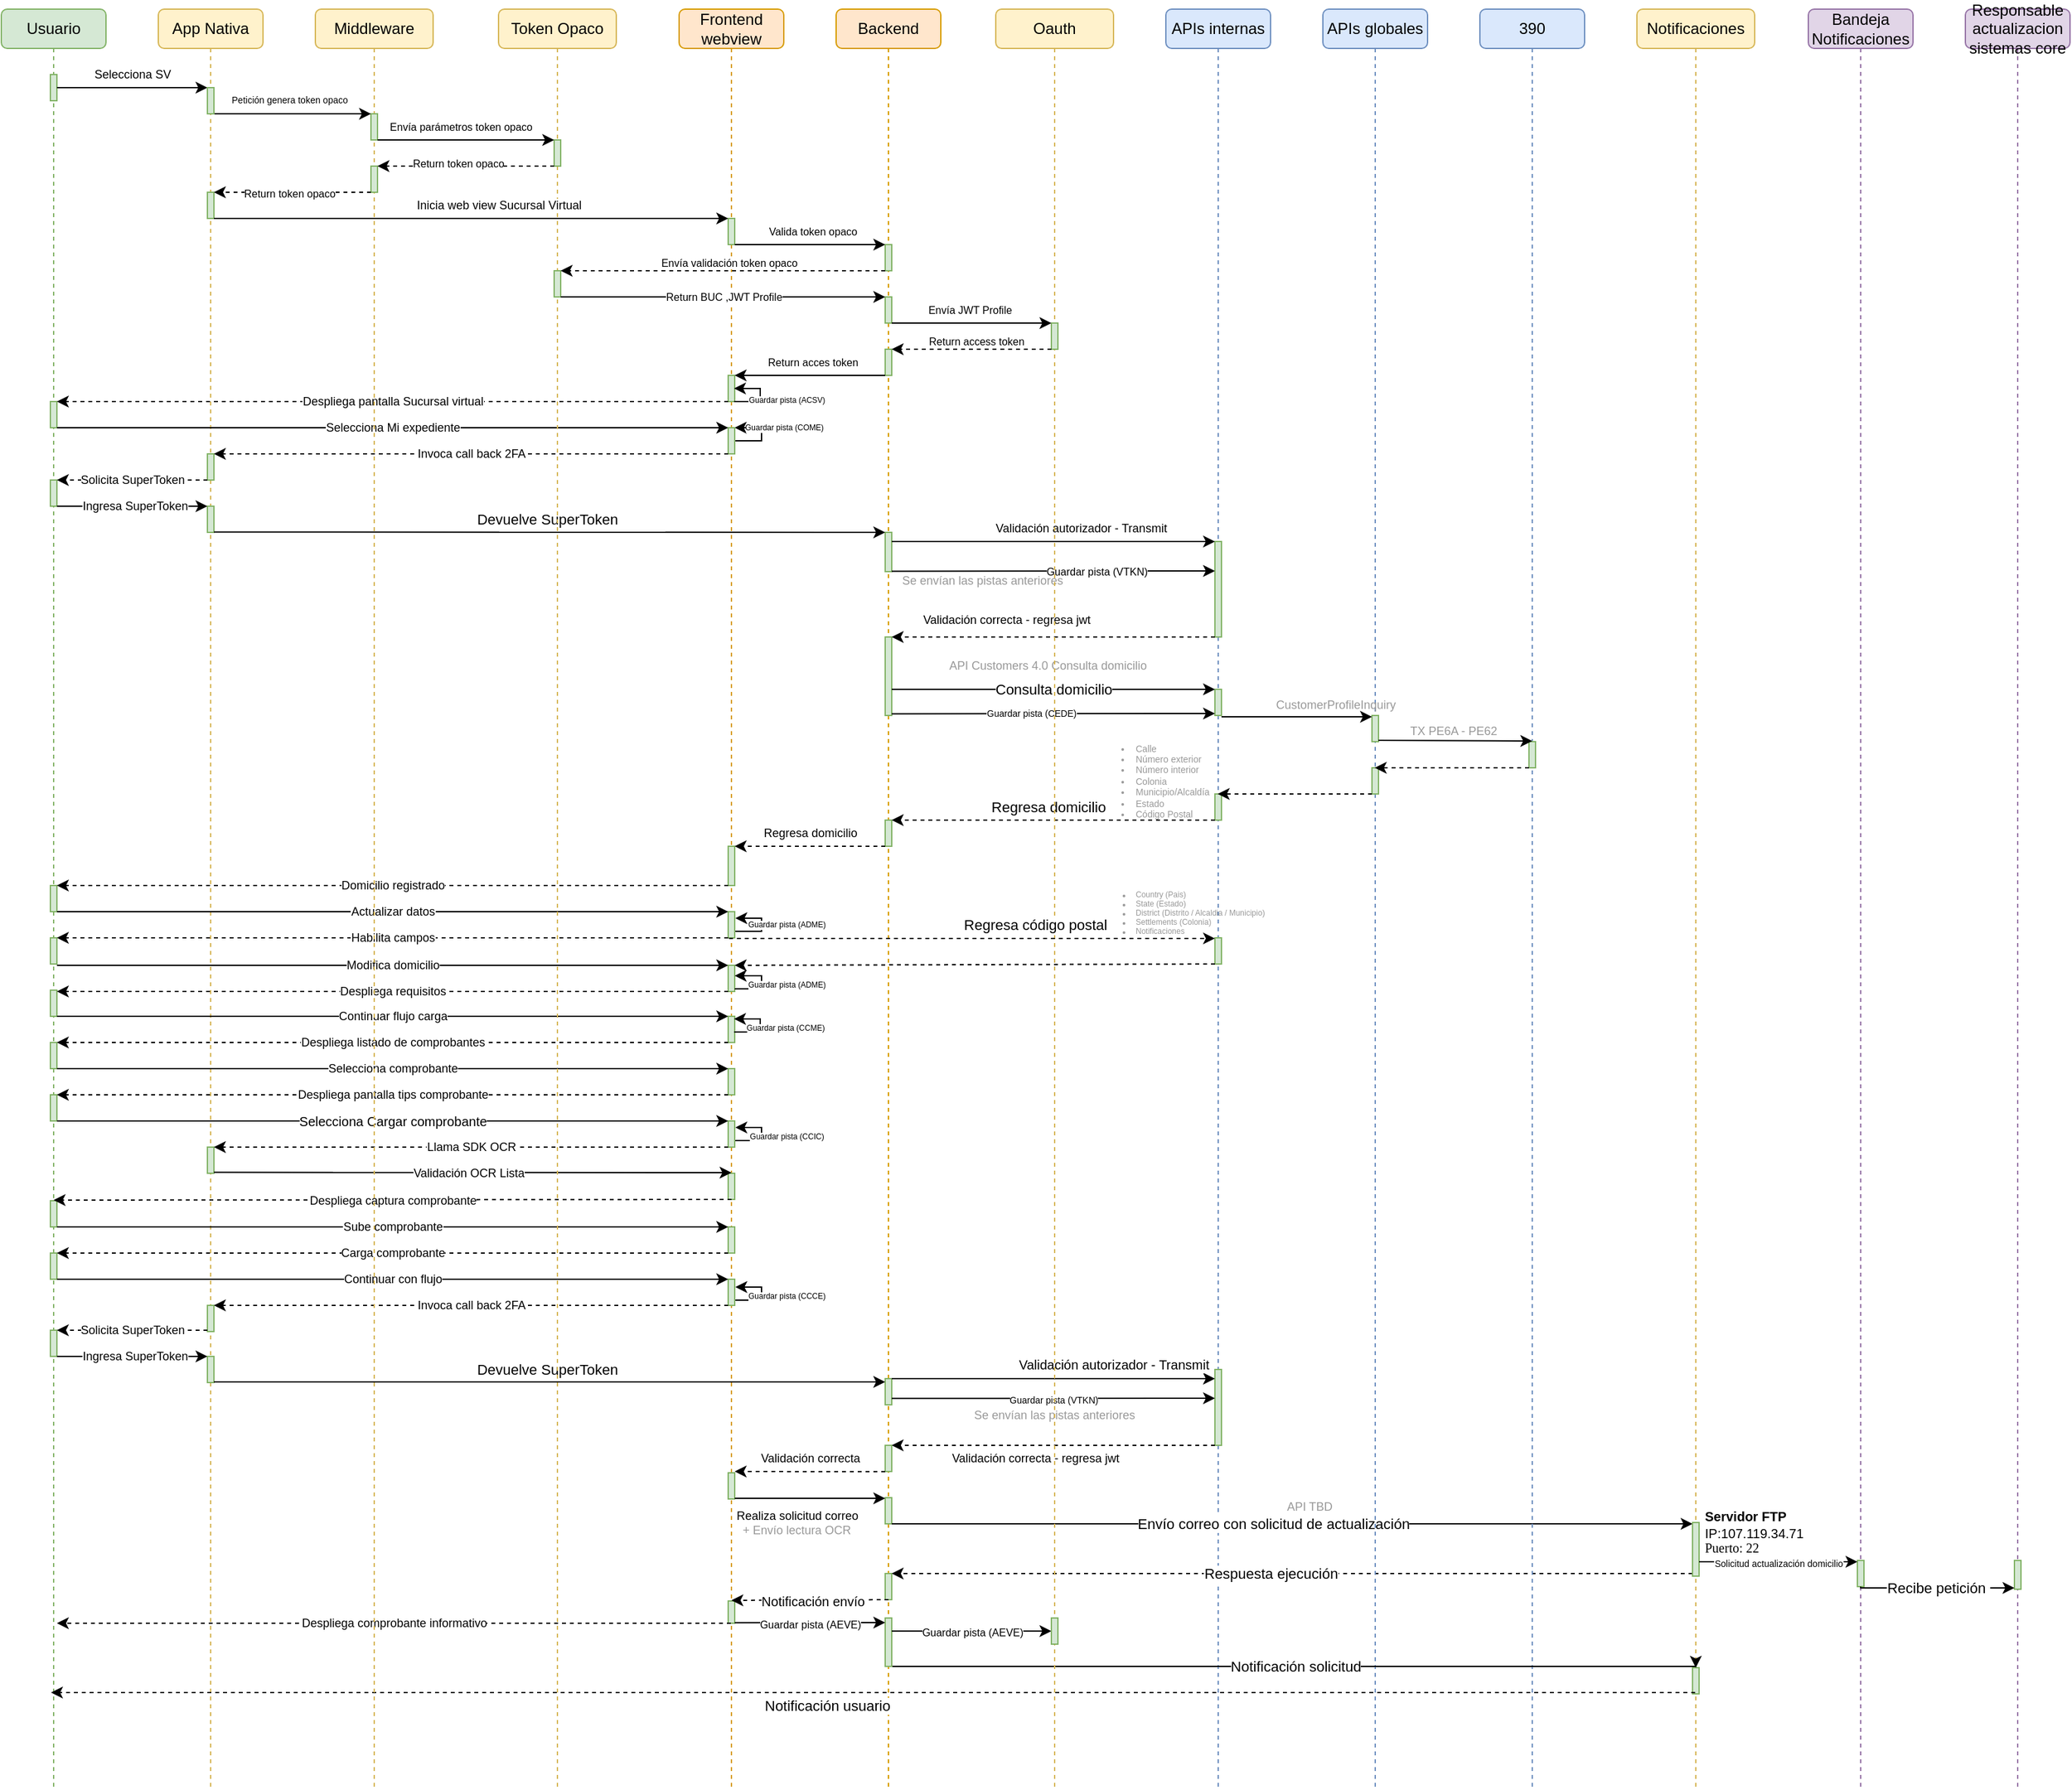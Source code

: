 <mxfile version="24.7.13">
  <diagram name="Página-1" id="rWwk5lFJx6MuLH8faGzN">
    <mxGraphModel dx="964" dy="545" grid="1" gridSize="10" guides="1" tooltips="1" connect="1" arrows="1" fold="1" page="1" pageScale="1" pageWidth="827" pageHeight="1169" math="0" shadow="0">
      <root>
        <mxCell id="0" />
        <mxCell id="1" parent="0" />
        <mxCell id="w_HX6a0948FY039qjUgh-1" value="Usuario" style="shape=umlLifeline;perimeter=lifelinePerimeter;whiteSpace=wrap;html=1;container=1;dropTarget=0;collapsible=0;recursiveResize=0;outlineConnect=0;portConstraint=eastwest;newEdgeStyle={&quot;edgeStyle&quot;:&quot;elbowEdgeStyle&quot;,&quot;elbow&quot;:&quot;vertical&quot;,&quot;curved&quot;:0,&quot;rounded&quot;:0};size=30;fillColor=#d5e8d4;strokeColor=#82b366;rounded=1;" parent="1" vertex="1">
          <mxGeometry y="80" width="80" height="1360" as="geometry" />
        </mxCell>
        <mxCell id="w_HX6a0948FY039qjUgh-2" value="" style="html=1;points=[];perimeter=orthogonalPerimeter;outlineConnect=0;targetShapes=umlLifeline;portConstraint=eastwest;newEdgeStyle={&quot;edgeStyle&quot;:&quot;elbowEdgeStyle&quot;,&quot;elbow&quot;:&quot;vertical&quot;,&quot;curved&quot;:0,&quot;rounded&quot;:0};fillColor=#d5e8d4;strokeColor=#82b366;strokeWidth=1;" parent="w_HX6a0948FY039qjUgh-1" vertex="1">
          <mxGeometry x="37.5" y="50" width="5" height="20" as="geometry" />
        </mxCell>
        <mxCell id="w_HX6a0948FY039qjUgh-3" value="" style="html=1;points=[];perimeter=orthogonalPerimeter;outlineConnect=0;targetShapes=umlLifeline;portConstraint=eastwest;newEdgeStyle={&quot;edgeStyle&quot;:&quot;elbowEdgeStyle&quot;,&quot;elbow&quot;:&quot;vertical&quot;,&quot;curved&quot;:0,&quot;rounded&quot;:0};fillColor=#d5e8d4;strokeColor=#82b366;strokeWidth=1;" parent="w_HX6a0948FY039qjUgh-1" vertex="1">
          <mxGeometry x="37.5" y="300" width="5" height="20" as="geometry" />
        </mxCell>
        <mxCell id="w_HX6a0948FY039qjUgh-4" value="" style="html=1;points=[];perimeter=orthogonalPerimeter;outlineConnect=0;targetShapes=umlLifeline;portConstraint=eastwest;newEdgeStyle={&quot;edgeStyle&quot;:&quot;elbowEdgeStyle&quot;,&quot;elbow&quot;:&quot;vertical&quot;,&quot;curved&quot;:0,&quot;rounded&quot;:0};fillColor=#d5e8d4;strokeColor=#82b366;strokeWidth=1;" parent="w_HX6a0948FY039qjUgh-1" vertex="1">
          <mxGeometry x="37.5" y="670" width="5" height="20" as="geometry" />
        </mxCell>
        <mxCell id="w_HX6a0948FY039qjUgh-5" value="" style="html=1;points=[];perimeter=orthogonalPerimeter;outlineConnect=0;targetShapes=umlLifeline;portConstraint=eastwest;newEdgeStyle={&quot;edgeStyle&quot;:&quot;elbowEdgeStyle&quot;,&quot;elbow&quot;:&quot;vertical&quot;,&quot;curved&quot;:0,&quot;rounded&quot;:0};fillColor=#d5e8d4;strokeColor=#82b366;strokeWidth=1;" parent="w_HX6a0948FY039qjUgh-1" vertex="1">
          <mxGeometry x="37.5" y="710" width="5" height="20" as="geometry" />
        </mxCell>
        <mxCell id="w_HX6a0948FY039qjUgh-6" value="" style="html=1;points=[];perimeter=orthogonalPerimeter;outlineConnect=0;targetShapes=umlLifeline;portConstraint=eastwest;newEdgeStyle={&quot;edgeStyle&quot;:&quot;elbowEdgeStyle&quot;,&quot;elbow&quot;:&quot;vertical&quot;,&quot;curved&quot;:0,&quot;rounded&quot;:0};fillColor=#d5e8d4;strokeColor=#82b366;strokeWidth=1;" parent="w_HX6a0948FY039qjUgh-1" vertex="1">
          <mxGeometry x="37.5" y="750" width="5" height="20" as="geometry" />
        </mxCell>
        <mxCell id="w_HX6a0948FY039qjUgh-7" value="" style="html=1;points=[];perimeter=orthogonalPerimeter;outlineConnect=0;targetShapes=umlLifeline;portConstraint=eastwest;newEdgeStyle={&quot;edgeStyle&quot;:&quot;elbowEdgeStyle&quot;,&quot;elbow&quot;:&quot;vertical&quot;,&quot;curved&quot;:0,&quot;rounded&quot;:0};fillColor=#d5e8d4;strokeColor=#82b366;strokeWidth=1;" parent="w_HX6a0948FY039qjUgh-1" vertex="1">
          <mxGeometry x="37.5" y="790" width="5" height="20" as="geometry" />
        </mxCell>
        <mxCell id="w_HX6a0948FY039qjUgh-8" value="" style="html=1;points=[];perimeter=orthogonalPerimeter;outlineConnect=0;targetShapes=umlLifeline;portConstraint=eastwest;newEdgeStyle={&quot;edgeStyle&quot;:&quot;elbowEdgeStyle&quot;,&quot;elbow&quot;:&quot;vertical&quot;,&quot;curved&quot;:0,&quot;rounded&quot;:0};fillColor=#d5e8d4;strokeColor=#82b366;strokeWidth=1;" parent="w_HX6a0948FY039qjUgh-1" vertex="1">
          <mxGeometry x="37.5" y="911" width="5" height="20" as="geometry" />
        </mxCell>
        <mxCell id="w_HX6a0948FY039qjUgh-9" value="" style="html=1;points=[];perimeter=orthogonalPerimeter;outlineConnect=0;targetShapes=umlLifeline;portConstraint=eastwest;newEdgeStyle={&quot;edgeStyle&quot;:&quot;elbowEdgeStyle&quot;,&quot;elbow&quot;:&quot;vertical&quot;,&quot;curved&quot;:0,&quot;rounded&quot;:0};fillColor=#d5e8d4;strokeColor=#82b366;strokeWidth=1;" parent="w_HX6a0948FY039qjUgh-1" vertex="1">
          <mxGeometry x="37.5" y="951" width="5" height="20" as="geometry" />
        </mxCell>
        <mxCell id="w_HX6a0948FY039qjUgh-10" value="" style="html=1;points=[];perimeter=orthogonalPerimeter;outlineConnect=0;targetShapes=umlLifeline;portConstraint=eastwest;newEdgeStyle={&quot;edgeStyle&quot;:&quot;elbowEdgeStyle&quot;,&quot;elbow&quot;:&quot;vertical&quot;,&quot;curved&quot;:0,&quot;rounded&quot;:0};fillColor=#d5e8d4;strokeColor=#82b366;strokeWidth=1;" parent="w_HX6a0948FY039qjUgh-1" vertex="1">
          <mxGeometry x="37.5" y="360" width="5" height="20" as="geometry" />
        </mxCell>
        <mxCell id="w_HX6a0948FY039qjUgh-11" value="" style="html=1;points=[];perimeter=orthogonalPerimeter;outlineConnect=0;targetShapes=umlLifeline;portConstraint=eastwest;newEdgeStyle={&quot;edgeStyle&quot;:&quot;elbowEdgeStyle&quot;,&quot;elbow&quot;:&quot;vertical&quot;,&quot;curved&quot;:0,&quot;rounded&quot;:0};fillColor=#d5e8d4;strokeColor=#82b366;strokeWidth=1;" parent="w_HX6a0948FY039qjUgh-1" vertex="1">
          <mxGeometry x="37.5" y="830" width="5" height="20" as="geometry" />
        </mxCell>
        <mxCell id="w_HX6a0948FY039qjUgh-12" value="" style="html=1;points=[];perimeter=orthogonalPerimeter;outlineConnect=0;targetShapes=umlLifeline;portConstraint=eastwest;newEdgeStyle={&quot;edgeStyle&quot;:&quot;elbowEdgeStyle&quot;,&quot;elbow&quot;:&quot;vertical&quot;,&quot;curved&quot;:0,&quot;rounded&quot;:0};fillColor=#d5e8d4;strokeColor=#82b366;strokeWidth=1;" parent="w_HX6a0948FY039qjUgh-1" vertex="1">
          <mxGeometry x="37.5" y="1010" width="5" height="20" as="geometry" />
        </mxCell>
        <mxCell id="w_HX6a0948FY039qjUgh-13" value="App Nativa" style="shape=umlLifeline;perimeter=lifelinePerimeter;whiteSpace=wrap;html=1;container=1;dropTarget=0;collapsible=0;recursiveResize=0;outlineConnect=0;portConstraint=eastwest;newEdgeStyle={&quot;edgeStyle&quot;:&quot;elbowEdgeStyle&quot;,&quot;elbow&quot;:&quot;vertical&quot;,&quot;curved&quot;:0,&quot;rounded&quot;:0};size=30;fillColor=#fff2cc;strokeColor=#d6b656;rounded=1;" parent="1" vertex="1">
          <mxGeometry x="120" y="80" width="80" height="1360" as="geometry" />
        </mxCell>
        <mxCell id="w_HX6a0948FY039qjUgh-14" value="" style="html=1;points=[];perimeter=orthogonalPerimeter;outlineConnect=0;targetShapes=umlLifeline;portConstraint=eastwest;newEdgeStyle={&quot;edgeStyle&quot;:&quot;elbowEdgeStyle&quot;,&quot;elbow&quot;:&quot;vertical&quot;,&quot;curved&quot;:0,&quot;rounded&quot;:0};fillColor=#d5e8d4;strokeColor=#82b366;strokeWidth=1;" parent="w_HX6a0948FY039qjUgh-13" vertex="1">
          <mxGeometry x="37.5" y="340" width="5" height="20" as="geometry" />
        </mxCell>
        <mxCell id="w_HX6a0948FY039qjUgh-15" value="" style="html=1;points=[];perimeter=orthogonalPerimeter;outlineConnect=0;targetShapes=umlLifeline;portConstraint=eastwest;newEdgeStyle={&quot;edgeStyle&quot;:&quot;elbowEdgeStyle&quot;,&quot;elbow&quot;:&quot;vertical&quot;,&quot;curved&quot;:0,&quot;rounded&quot;:0};fillColor=#d5e8d4;strokeColor=#82b366;strokeWidth=1;" parent="w_HX6a0948FY039qjUgh-13" vertex="1">
          <mxGeometry x="37.5" y="870" width="5" height="20" as="geometry" />
        </mxCell>
        <mxCell id="w_HX6a0948FY039qjUgh-16" value="" style="html=1;points=[];perimeter=orthogonalPerimeter;outlineConnect=0;targetShapes=umlLifeline;portConstraint=eastwest;newEdgeStyle={&quot;edgeStyle&quot;:&quot;elbowEdgeStyle&quot;,&quot;elbow&quot;:&quot;vertical&quot;,&quot;curved&quot;:0,&quot;rounded&quot;:0};fillColor=#d5e8d4;strokeColor=#82b366;strokeWidth=1;" parent="w_HX6a0948FY039qjUgh-13" vertex="1">
          <mxGeometry x="37.5" y="991" width="5" height="20" as="geometry" />
        </mxCell>
        <mxCell id="w_HX6a0948FY039qjUgh-17" value="" style="html=1;points=[];perimeter=orthogonalPerimeter;outlineConnect=0;targetShapes=umlLifeline;portConstraint=eastwest;newEdgeStyle={&quot;edgeStyle&quot;:&quot;elbowEdgeStyle&quot;,&quot;elbow&quot;:&quot;vertical&quot;,&quot;curved&quot;:0,&quot;rounded&quot;:0};fillColor=#d5e8d4;strokeColor=#82b366;strokeWidth=1;" parent="w_HX6a0948FY039qjUgh-13" vertex="1">
          <mxGeometry x="37.5" y="380" width="5" height="20" as="geometry" />
        </mxCell>
        <mxCell id="w_HX6a0948FY039qjUgh-18" value="" style="html=1;points=[];perimeter=orthogonalPerimeter;outlineConnect=0;targetShapes=umlLifeline;portConstraint=eastwest;newEdgeStyle={&quot;edgeStyle&quot;:&quot;elbowEdgeStyle&quot;,&quot;elbow&quot;:&quot;vertical&quot;,&quot;curved&quot;:0,&quot;rounded&quot;:0};fillColor=#d5e8d4;strokeColor=#82b366;strokeWidth=1;" parent="w_HX6a0948FY039qjUgh-13" vertex="1">
          <mxGeometry x="37.5" y="1030" width="5" height="20" as="geometry" />
        </mxCell>
        <mxCell id="w_HX6a0948FY039qjUgh-19" value="" style="html=1;points=[];perimeter=orthogonalPerimeter;outlineConnect=0;targetShapes=umlLifeline;portConstraint=eastwest;newEdgeStyle={&quot;edgeStyle&quot;:&quot;elbowEdgeStyle&quot;,&quot;elbow&quot;:&quot;vertical&quot;,&quot;curved&quot;:0,&quot;rounded&quot;:0};fillColor=#d5e8d4;strokeColor=#82b366;strokeWidth=1;" parent="w_HX6a0948FY039qjUgh-13" vertex="1">
          <mxGeometry x="37.5" y="140" width="5" height="20" as="geometry" />
        </mxCell>
        <mxCell id="w_HX6a0948FY039qjUgh-20" value="Frontend webview" style="shape=umlLifeline;perimeter=lifelinePerimeter;whiteSpace=wrap;html=1;container=1;dropTarget=0;collapsible=0;recursiveResize=0;outlineConnect=0;portConstraint=eastwest;newEdgeStyle={&quot;edgeStyle&quot;:&quot;elbowEdgeStyle&quot;,&quot;elbow&quot;:&quot;vertical&quot;,&quot;curved&quot;:0,&quot;rounded&quot;:0};size=30;fillColor=#ffe6cc;strokeColor=#d79b00;rounded=1;" parent="1" vertex="1">
          <mxGeometry x="518" y="80" width="80" height="1360" as="geometry" />
        </mxCell>
        <mxCell id="w_HX6a0948FY039qjUgh-21" value="Guardar pista (COME)" style="edgeStyle=orthogonalEdgeStyle;rounded=0;orthogonalLoop=1;jettySize=auto;html=1;elbow=vertical;fontSize=6;" parent="w_HX6a0948FY039qjUgh-20" source="w_HX6a0948FY039qjUgh-22" target="w_HX6a0948FY039qjUgh-22" edge="1">
          <mxGeometry x="0.196" y="-17" relative="1" as="geometry">
            <mxPoint x="100" y="330" as="targetPoint" />
            <Array as="points">
              <mxPoint x="63" y="330" />
              <mxPoint x="63" y="320" />
            </Array>
            <mxPoint x="17" y="17" as="offset" />
          </mxGeometry>
        </mxCell>
        <mxCell id="w_HX6a0948FY039qjUgh-22" value="" style="html=1;points=[];perimeter=orthogonalPerimeter;outlineConnect=0;targetShapes=umlLifeline;portConstraint=eastwest;newEdgeStyle={&quot;edgeStyle&quot;:&quot;elbowEdgeStyle&quot;,&quot;elbow&quot;:&quot;vertical&quot;,&quot;curved&quot;:0,&quot;rounded&quot;:0};fillColor=#d5e8d4;strokeColor=#82b366;strokeWidth=1;" parent="w_HX6a0948FY039qjUgh-20" vertex="1">
          <mxGeometry x="37.5" y="320" width="5" height="20" as="geometry" />
        </mxCell>
        <mxCell id="w_HX6a0948FY039qjUgh-23" value="" style="html=1;points=[];perimeter=orthogonalPerimeter;outlineConnect=0;targetShapes=umlLifeline;portConstraint=eastwest;newEdgeStyle={&quot;edgeStyle&quot;:&quot;elbowEdgeStyle&quot;,&quot;elbow&quot;:&quot;vertical&quot;,&quot;curved&quot;:0,&quot;rounded&quot;:0};fillColor=#d5e8d4;strokeColor=#82b366;strokeWidth=1;" parent="w_HX6a0948FY039qjUgh-20" vertex="1">
          <mxGeometry x="37.5" y="640" width="5" height="30" as="geometry" />
        </mxCell>
        <mxCell id="w_HX6a0948FY039qjUgh-24" value="" style="html=1;points=[];perimeter=orthogonalPerimeter;outlineConnect=0;targetShapes=umlLifeline;portConstraint=eastwest;newEdgeStyle={&quot;edgeStyle&quot;:&quot;elbowEdgeStyle&quot;,&quot;elbow&quot;:&quot;vertical&quot;,&quot;curved&quot;:0,&quot;rounded&quot;:0};fillColor=#d5e8d4;strokeColor=#82b366;strokeWidth=1;" parent="w_HX6a0948FY039qjUgh-20" vertex="1">
          <mxGeometry x="37.5" y="690" width="5" height="20" as="geometry" />
        </mxCell>
        <mxCell id="w_HX6a0948FY039qjUgh-25" value="" style="html=1;points=[];perimeter=orthogonalPerimeter;outlineConnect=0;targetShapes=umlLifeline;portConstraint=eastwest;newEdgeStyle={&quot;edgeStyle&quot;:&quot;elbowEdgeStyle&quot;,&quot;elbow&quot;:&quot;vertical&quot;,&quot;curved&quot;:0,&quot;rounded&quot;:0};fillColor=#d5e8d4;strokeColor=#82b366;strokeWidth=1;" parent="w_HX6a0948FY039qjUgh-20" vertex="1">
          <mxGeometry x="37.5" y="731" width="5" height="20" as="geometry" />
        </mxCell>
        <mxCell id="w_HX6a0948FY039qjUgh-26" value="" style="html=1;points=[];perimeter=orthogonalPerimeter;outlineConnect=0;targetShapes=umlLifeline;portConstraint=eastwest;newEdgeStyle={&quot;edgeStyle&quot;:&quot;elbowEdgeStyle&quot;,&quot;elbow&quot;:&quot;vertical&quot;,&quot;curved&quot;:0,&quot;rounded&quot;:0};fillColor=#d5e8d4;strokeColor=#82b366;strokeWidth=1;" parent="w_HX6a0948FY039qjUgh-20" vertex="1">
          <mxGeometry x="37.5" y="770" width="5" height="20" as="geometry" />
        </mxCell>
        <mxCell id="w_HX6a0948FY039qjUgh-27" value="" style="html=1;points=[];perimeter=orthogonalPerimeter;outlineConnect=0;targetShapes=umlLifeline;portConstraint=eastwest;newEdgeStyle={&quot;edgeStyle&quot;:&quot;elbowEdgeStyle&quot;,&quot;elbow&quot;:&quot;vertical&quot;,&quot;curved&quot;:0,&quot;rounded&quot;:0};fillColor=#d5e8d4;strokeColor=#82b366;strokeWidth=1;" parent="w_HX6a0948FY039qjUgh-20" vertex="1">
          <mxGeometry x="37.5" y="810" width="5" height="20" as="geometry" />
        </mxCell>
        <mxCell id="w_HX6a0948FY039qjUgh-28" value="" style="html=1;points=[];perimeter=orthogonalPerimeter;outlineConnect=0;targetShapes=umlLifeline;portConstraint=eastwest;newEdgeStyle={&quot;edgeStyle&quot;:&quot;elbowEdgeStyle&quot;,&quot;elbow&quot;:&quot;vertical&quot;,&quot;curved&quot;:0,&quot;rounded&quot;:0};fillColor=#d5e8d4;strokeColor=#82b366;strokeWidth=1;" parent="w_HX6a0948FY039qjUgh-20" vertex="1">
          <mxGeometry x="37.5" y="931" width="5" height="20" as="geometry" />
        </mxCell>
        <mxCell id="w_HX6a0948FY039qjUgh-29" value="" style="html=1;points=[];perimeter=orthogonalPerimeter;outlineConnect=0;targetShapes=umlLifeline;portConstraint=eastwest;newEdgeStyle={&quot;edgeStyle&quot;:&quot;elbowEdgeStyle&quot;,&quot;elbow&quot;:&quot;vertical&quot;,&quot;curved&quot;:0,&quot;rounded&quot;:0};fillColor=#d5e8d4;strokeColor=#82b366;strokeWidth=1;" parent="w_HX6a0948FY039qjUgh-20" vertex="1">
          <mxGeometry x="37.5" y="971" width="5" height="20" as="geometry" />
        </mxCell>
        <mxCell id="w_HX6a0948FY039qjUgh-30" value="" style="html=1;points=[];perimeter=orthogonalPerimeter;outlineConnect=0;targetShapes=umlLifeline;portConstraint=eastwest;newEdgeStyle={&quot;edgeStyle&quot;:&quot;elbowEdgeStyle&quot;,&quot;elbow&quot;:&quot;vertical&quot;,&quot;curved&quot;:0,&quot;rounded&quot;:0};fillColor=#d5e8d4;strokeColor=#82b366;strokeWidth=1;" parent="w_HX6a0948FY039qjUgh-20" vertex="1">
          <mxGeometry x="37.5" y="850" width="5" height="20" as="geometry" />
        </mxCell>
        <mxCell id="w_HX6a0948FY039qjUgh-31" value="" style="html=1;points=[];perimeter=orthogonalPerimeter;outlineConnect=0;targetShapes=umlLifeline;portConstraint=eastwest;newEdgeStyle={&quot;edgeStyle&quot;:&quot;elbowEdgeStyle&quot;,&quot;elbow&quot;:&quot;vertical&quot;,&quot;curved&quot;:0,&quot;rounded&quot;:0};fillColor=#d5e8d4;strokeColor=#82b366;strokeWidth=1;" parent="w_HX6a0948FY039qjUgh-20" vertex="1">
          <mxGeometry x="37.5" y="890" width="5" height="20" as="geometry" />
        </mxCell>
        <mxCell id="w_HX6a0948FY039qjUgh-32" value="" style="html=1;points=[];perimeter=orthogonalPerimeter;outlineConnect=0;targetShapes=umlLifeline;portConstraint=eastwest;newEdgeStyle={&quot;edgeStyle&quot;:&quot;elbowEdgeStyle&quot;,&quot;elbow&quot;:&quot;vertical&quot;,&quot;curved&quot;:0,&quot;rounded&quot;:0};fillColor=#d5e8d4;strokeColor=#82b366;strokeWidth=1;" parent="w_HX6a0948FY039qjUgh-20" vertex="1">
          <mxGeometry x="37.5" y="1217" width="5" height="17" as="geometry" />
        </mxCell>
        <mxCell id="w_HX6a0948FY039qjUgh-33" value="" style="html=1;points=[];perimeter=orthogonalPerimeter;outlineConnect=0;targetShapes=umlLifeline;portConstraint=eastwest;newEdgeStyle={&quot;edgeStyle&quot;:&quot;elbowEdgeStyle&quot;,&quot;elbow&quot;:&quot;vertical&quot;,&quot;curved&quot;:0,&quot;rounded&quot;:0};fillColor=#d5e8d4;strokeColor=#82b366;strokeWidth=1;" parent="w_HX6a0948FY039qjUgh-20" vertex="1">
          <mxGeometry x="37.5" y="1119" width="5" height="20" as="geometry" />
        </mxCell>
        <mxCell id="w_HX6a0948FY039qjUgh-34" value="" style="html=1;points=[];perimeter=orthogonalPerimeter;outlineConnect=0;targetShapes=umlLifeline;portConstraint=eastwest;newEdgeStyle={&quot;edgeStyle&quot;:&quot;elbowEdgeStyle&quot;,&quot;elbow&quot;:&quot;vertical&quot;,&quot;curved&quot;:0,&quot;rounded&quot;:0};fillColor=#d5e8d4;strokeColor=#82b366;strokeWidth=1;" parent="w_HX6a0948FY039qjUgh-20" vertex="1">
          <mxGeometry x="37.5" y="160" width="5" height="20" as="geometry" />
        </mxCell>
        <mxCell id="w_HX6a0948FY039qjUgh-35" value="" style="html=1;points=[];perimeter=orthogonalPerimeter;outlineConnect=0;targetShapes=umlLifeline;portConstraint=eastwest;newEdgeStyle={&quot;edgeStyle&quot;:&quot;elbowEdgeStyle&quot;,&quot;elbow&quot;:&quot;vertical&quot;,&quot;curved&quot;:0,&quot;rounded&quot;:0};fillColor=#d5e8d4;strokeColor=#82b366;strokeWidth=1;" parent="w_HX6a0948FY039qjUgh-20" vertex="1">
          <mxGeometry x="37.5" y="280" width="5" height="20" as="geometry" />
        </mxCell>
        <mxCell id="w_HX6a0948FY039qjUgh-36" value="Guardar pista (ADME)" style="edgeStyle=orthogonalEdgeStyle;rounded=0;orthogonalLoop=1;jettySize=auto;html=1;elbow=vertical;fontSize=6;" parent="w_HX6a0948FY039qjUgh-20" edge="1">
          <mxGeometry x="-0.079" y="-19" relative="1" as="geometry">
            <mxPoint x="42.5" y="739.0" as="targetPoint" />
            <Array as="points">
              <mxPoint x="63" y="749" />
              <mxPoint x="63" y="739" />
            </Array>
            <mxPoint as="offset" />
            <mxPoint x="42.5" y="749.0" as="sourcePoint" />
          </mxGeometry>
        </mxCell>
        <mxCell id="w_HX6a0948FY039qjUgh-37" value="Backend" style="shape=umlLifeline;perimeter=lifelinePerimeter;whiteSpace=wrap;html=1;container=1;dropTarget=0;collapsible=0;recursiveResize=0;outlineConnect=0;portConstraint=eastwest;newEdgeStyle={&quot;edgeStyle&quot;:&quot;elbowEdgeStyle&quot;,&quot;elbow&quot;:&quot;vertical&quot;,&quot;curved&quot;:0,&quot;rounded&quot;:0};size=30;fillColor=#ffe6cc;strokeColor=#d79b00;rounded=1;" parent="1" vertex="1">
          <mxGeometry x="638" y="80" width="80" height="1360" as="geometry" />
        </mxCell>
        <mxCell id="w_HX6a0948FY039qjUgh-38" value="" style="html=1;points=[];perimeter=orthogonalPerimeter;outlineConnect=0;targetShapes=umlLifeline;portConstraint=eastwest;newEdgeStyle={&quot;edgeStyle&quot;:&quot;elbowEdgeStyle&quot;,&quot;elbow&quot;:&quot;vertical&quot;,&quot;curved&quot;:0,&quot;rounded&quot;:0};fillColor=#d5e8d4;strokeColor=#82b366;strokeWidth=1;" parent="w_HX6a0948FY039qjUgh-37" vertex="1">
          <mxGeometry x="37.5" y="1138" width="5" height="20" as="geometry" />
        </mxCell>
        <mxCell id="w_HX6a0948FY039qjUgh-39" value="" style="html=1;points=[];perimeter=orthogonalPerimeter;outlineConnect=0;targetShapes=umlLifeline;portConstraint=eastwest;newEdgeStyle={&quot;edgeStyle&quot;:&quot;elbowEdgeStyle&quot;,&quot;elbow&quot;:&quot;vertical&quot;,&quot;curved&quot;:0,&quot;rounded&quot;:0};fillColor=#d5e8d4;strokeColor=#82b366;strokeWidth=1;" parent="w_HX6a0948FY039qjUgh-37" vertex="1">
          <mxGeometry x="37.5" y="1098" width="5" height="20" as="geometry" />
        </mxCell>
        <mxCell id="w_HX6a0948FY039qjUgh-40" value="" style="html=1;points=[];perimeter=orthogonalPerimeter;outlineConnect=0;targetShapes=umlLifeline;portConstraint=eastwest;newEdgeStyle={&quot;edgeStyle&quot;:&quot;elbowEdgeStyle&quot;,&quot;elbow&quot;:&quot;vertical&quot;,&quot;curved&quot;:0,&quot;rounded&quot;:0};fillColor=#d5e8d4;strokeColor=#82b366;strokeWidth=1;" parent="w_HX6a0948FY039qjUgh-37" vertex="1">
          <mxGeometry x="37.5" y="620" width="5" height="20" as="geometry" />
        </mxCell>
        <mxCell id="w_HX6a0948FY039qjUgh-41" value="" style="html=1;points=[];perimeter=orthogonalPerimeter;outlineConnect=0;targetShapes=umlLifeline;portConstraint=eastwest;newEdgeStyle={&quot;edgeStyle&quot;:&quot;elbowEdgeStyle&quot;,&quot;elbow&quot;:&quot;vertical&quot;,&quot;curved&quot;:0,&quot;rounded&quot;:0};fillColor=#d5e8d4;strokeColor=#82b366;strokeWidth=1;" parent="w_HX6a0948FY039qjUgh-37" vertex="1">
          <mxGeometry x="37.5" y="400" width="5" height="30" as="geometry" />
        </mxCell>
        <mxCell id="w_HX6a0948FY039qjUgh-42" value="" style="html=1;points=[];perimeter=orthogonalPerimeter;outlineConnect=0;targetShapes=umlLifeline;portConstraint=eastwest;newEdgeStyle={&quot;edgeStyle&quot;:&quot;elbowEdgeStyle&quot;,&quot;elbow&quot;:&quot;vertical&quot;,&quot;curved&quot;:0,&quot;rounded&quot;:0};fillColor=#d5e8d4;strokeColor=#82b366;strokeWidth=1;" parent="w_HX6a0948FY039qjUgh-37" vertex="1">
          <mxGeometry x="37.5" y="480" width="5" height="60" as="geometry" />
        </mxCell>
        <mxCell id="w_HX6a0948FY039qjUgh-43" value="" style="html=1;points=[];perimeter=orthogonalPerimeter;outlineConnect=0;targetShapes=umlLifeline;portConstraint=eastwest;newEdgeStyle={&quot;edgeStyle&quot;:&quot;elbowEdgeStyle&quot;,&quot;elbow&quot;:&quot;vertical&quot;,&quot;curved&quot;:0,&quot;rounded&quot;:0};fillColor=#d5e8d4;strokeColor=#82b366;strokeWidth=1;" parent="w_HX6a0948FY039qjUgh-37" vertex="1">
          <mxGeometry x="37.5" y="1047" width="5" height="20" as="geometry" />
        </mxCell>
        <mxCell id="w_HX6a0948FY039qjUgh-44" value="" style="html=1;points=[];perimeter=orthogonalPerimeter;outlineConnect=0;targetShapes=umlLifeline;portConstraint=eastwest;newEdgeStyle={&quot;edgeStyle&quot;:&quot;elbowEdgeStyle&quot;,&quot;elbow&quot;:&quot;vertical&quot;,&quot;curved&quot;:0,&quot;rounded&quot;:0};fillColor=#d5e8d4;strokeColor=#82b366;strokeWidth=1;" parent="w_HX6a0948FY039qjUgh-37" vertex="1">
          <mxGeometry x="37.5" y="1196" width="5" height="20" as="geometry" />
        </mxCell>
        <mxCell id="w_HX6a0948FY039qjUgh-45" value="" style="html=1;points=[];perimeter=orthogonalPerimeter;outlineConnect=0;targetShapes=umlLifeline;portConstraint=eastwest;newEdgeStyle={&quot;edgeStyle&quot;:&quot;elbowEdgeStyle&quot;,&quot;elbow&quot;:&quot;vertical&quot;,&quot;curved&quot;:0,&quot;rounded&quot;:0};fillColor=#d5e8d4;strokeColor=#82b366;strokeWidth=1;" parent="w_HX6a0948FY039qjUgh-37" vertex="1">
          <mxGeometry x="37.5" y="180" width="5" height="20" as="geometry" />
        </mxCell>
        <mxCell id="w_HX6a0948FY039qjUgh-46" value="" style="html=1;points=[];perimeter=orthogonalPerimeter;outlineConnect=0;targetShapes=umlLifeline;portConstraint=eastwest;newEdgeStyle={&quot;edgeStyle&quot;:&quot;elbowEdgeStyle&quot;,&quot;elbow&quot;:&quot;vertical&quot;,&quot;curved&quot;:0,&quot;rounded&quot;:0};fillColor=#d5e8d4;strokeColor=#82b366;strokeWidth=1;" parent="w_HX6a0948FY039qjUgh-37" vertex="1">
          <mxGeometry x="37.5" y="220" width="5" height="20" as="geometry" />
        </mxCell>
        <mxCell id="w_HX6a0948FY039qjUgh-47" value="" style="html=1;points=[];perimeter=orthogonalPerimeter;outlineConnect=0;targetShapes=umlLifeline;portConstraint=eastwest;newEdgeStyle={&quot;edgeStyle&quot;:&quot;elbowEdgeStyle&quot;,&quot;elbow&quot;:&quot;vertical&quot;,&quot;curved&quot;:0,&quot;rounded&quot;:0};fillColor=#d5e8d4;strokeColor=#82b366;strokeWidth=1;" parent="w_HX6a0948FY039qjUgh-37" vertex="1">
          <mxGeometry x="37.5" y="260" width="5" height="20" as="geometry" />
        </mxCell>
        <mxCell id="w_HX6a0948FY039qjUgh-48" value="Responsable actualizacion sistemas core" style="shape=umlLifeline;perimeter=lifelinePerimeter;whiteSpace=wrap;html=1;container=1;dropTarget=0;collapsible=0;recursiveResize=0;outlineConnect=0;portConstraint=eastwest;newEdgeStyle={&quot;edgeStyle&quot;:&quot;elbowEdgeStyle&quot;,&quot;elbow&quot;:&quot;vertical&quot;,&quot;curved&quot;:0,&quot;rounded&quot;:0};size=30;fillColor=#e1d5e7;strokeColor=#9673a6;rounded=1;" parent="1" vertex="1">
          <mxGeometry x="1501" y="80" width="80" height="1360" as="geometry" />
        </mxCell>
        <mxCell id="w_HX6a0948FY039qjUgh-49" value="" style="html=1;points=[];perimeter=orthogonalPerimeter;outlineConnect=0;targetShapes=umlLifeline;portConstraint=eastwest;newEdgeStyle={&quot;edgeStyle&quot;:&quot;elbowEdgeStyle&quot;,&quot;elbow&quot;:&quot;vertical&quot;,&quot;curved&quot;:0,&quot;rounded&quot;:0};fillColor=#d5e8d4;strokeColor=#82b366;strokeWidth=1;" parent="w_HX6a0948FY039qjUgh-48" vertex="1">
          <mxGeometry x="37.5" y="1186" width="5" height="22" as="geometry" />
        </mxCell>
        <mxCell id="w_HX6a0948FY039qjUgh-50" value="APIs internas" style="shape=umlLifeline;perimeter=lifelinePerimeter;whiteSpace=wrap;html=1;container=1;dropTarget=0;collapsible=0;recursiveResize=0;outlineConnect=0;portConstraint=eastwest;newEdgeStyle={&quot;edgeStyle&quot;:&quot;elbowEdgeStyle&quot;,&quot;elbow&quot;:&quot;vertical&quot;,&quot;curved&quot;:0,&quot;rounded&quot;:0};size=30;fillColor=#dae8fc;strokeColor=#6c8ebf;rounded=1;" parent="1" vertex="1">
          <mxGeometry x="890" y="80" width="80" height="1360" as="geometry" />
        </mxCell>
        <mxCell id="w_HX6a0948FY039qjUgh-51" value="" style="html=1;points=[];perimeter=orthogonalPerimeter;outlineConnect=0;targetShapes=umlLifeline;portConstraint=eastwest;newEdgeStyle={&quot;edgeStyle&quot;:&quot;elbowEdgeStyle&quot;,&quot;elbow&quot;:&quot;vertical&quot;,&quot;curved&quot;:0,&quot;rounded&quot;:0};fillColor=#d5e8d4;strokeColor=#82b366;strokeWidth=1;" parent="w_HX6a0948FY039qjUgh-50" vertex="1">
          <mxGeometry x="37.5" y="520" width="5" height="20" as="geometry" />
        </mxCell>
        <mxCell id="w_HX6a0948FY039qjUgh-52" value="" style="html=1;points=[];perimeter=orthogonalPerimeter;outlineConnect=0;targetShapes=umlLifeline;portConstraint=eastwest;newEdgeStyle={&quot;edgeStyle&quot;:&quot;elbowEdgeStyle&quot;,&quot;elbow&quot;:&quot;vertical&quot;,&quot;curved&quot;:0,&quot;rounded&quot;:0};fillColor=#d5e8d4;strokeColor=#82b366;strokeWidth=1;" parent="w_HX6a0948FY039qjUgh-50" vertex="1">
          <mxGeometry x="37.5" y="600" width="5" height="20" as="geometry" />
        </mxCell>
        <mxCell id="w_HX6a0948FY039qjUgh-53" value="" style="html=1;points=[];perimeter=orthogonalPerimeter;outlineConnect=0;targetShapes=umlLifeline;portConstraint=eastwest;newEdgeStyle={&quot;edgeStyle&quot;:&quot;elbowEdgeStyle&quot;,&quot;elbow&quot;:&quot;vertical&quot;,&quot;curved&quot;:0,&quot;rounded&quot;:0};fillColor=#d5e8d4;strokeColor=#82b366;strokeWidth=1;" parent="w_HX6a0948FY039qjUgh-50" vertex="1">
          <mxGeometry x="37.5" y="407" width="5" height="73" as="geometry" />
        </mxCell>
        <mxCell id="w_HX6a0948FY039qjUgh-54" value="" style="html=1;points=[];perimeter=orthogonalPerimeter;outlineConnect=0;targetShapes=umlLifeline;portConstraint=eastwest;newEdgeStyle={&quot;edgeStyle&quot;:&quot;elbowEdgeStyle&quot;,&quot;elbow&quot;:&quot;vertical&quot;,&quot;curved&quot;:0,&quot;rounded&quot;:0};fillColor=#d5e8d4;strokeColor=#82b366;strokeWidth=1;" parent="w_HX6a0948FY039qjUgh-50" vertex="1">
          <mxGeometry x="37.5" y="1040" width="5" height="58" as="geometry" />
        </mxCell>
        <mxCell id="w_HX6a0948FY039qjUgh-55" value="" style="html=1;points=[];perimeter=orthogonalPerimeter;outlineConnect=0;targetShapes=umlLifeline;portConstraint=eastwest;newEdgeStyle={&quot;edgeStyle&quot;:&quot;elbowEdgeStyle&quot;,&quot;elbow&quot;:&quot;vertical&quot;,&quot;curved&quot;:0,&quot;rounded&quot;:0};fillColor=#d5e8d4;strokeColor=#82b366;strokeWidth=1;" parent="w_HX6a0948FY039qjUgh-50" vertex="1">
          <mxGeometry x="37.5" y="710" width="5" height="20" as="geometry" />
        </mxCell>
        <mxCell id="w_HX6a0948FY039qjUgh-56" value="Selecciona SV" style="endArrow=classic;html=1;rounded=0;fontSize=9;" parent="1" target="w_HX6a0948FY039qjUgh-149" edge="1">
          <mxGeometry y="10" width="50" height="50" relative="1" as="geometry">
            <mxPoint x="42.5" y="140" as="sourcePoint" />
            <mxPoint x="157.5" y="140" as="targetPoint" />
            <mxPoint as="offset" />
          </mxGeometry>
        </mxCell>
        <mxCell id="w_HX6a0948FY039qjUgh-57" value="Despliega pantalla Sucursal virtual" style="edgeStyle=elbowEdgeStyle;rounded=0;orthogonalLoop=1;jettySize=auto;html=1;elbow=vertical;curved=0;fontSize=9;dashed=1;" parent="1" source="w_HX6a0948FY039qjUgh-35" target="w_HX6a0948FY039qjUgh-3" edge="1">
          <mxGeometry relative="1" as="geometry">
            <Array as="points">
              <mxPoint x="170" y="380" />
            </Array>
            <mxPoint as="offset" />
            <mxPoint x="555.5" y="380" as="sourcePoint" />
          </mxGeometry>
        </mxCell>
        <mxCell id="w_HX6a0948FY039qjUgh-58" value="Selecciona Mi expediente" style="edgeStyle=elbowEdgeStyle;rounded=0;orthogonalLoop=1;jettySize=auto;html=1;elbow=vertical;curved=0;fontSize=9;" parent="1" source="w_HX6a0948FY039qjUgh-3" target="w_HX6a0948FY039qjUgh-22" edge="1">
          <mxGeometry relative="1" as="geometry">
            <Array as="points">
              <mxPoint x="140" y="400" />
            </Array>
            <mxPoint as="offset" />
          </mxGeometry>
        </mxCell>
        <mxCell id="w_HX6a0948FY039qjUgh-59" value="Invoca call back 2FA" style="edgeStyle=elbowEdgeStyle;rounded=0;orthogonalLoop=1;jettySize=auto;html=1;elbow=vertical;curved=0;fontSize=9;dashed=1;" parent="1" source="w_HX6a0948FY039qjUgh-22" target="w_HX6a0948FY039qjUgh-14" edge="1">
          <mxGeometry relative="1" as="geometry">
            <Array as="points">
              <mxPoint x="230" y="420" />
            </Array>
          </mxGeometry>
        </mxCell>
        <mxCell id="w_HX6a0948FY039qjUgh-60" value="Bandeja Notificaciones" style="shape=umlLifeline;perimeter=lifelinePerimeter;whiteSpace=wrap;html=1;container=1;dropTarget=0;collapsible=0;recursiveResize=0;outlineConnect=0;portConstraint=eastwest;newEdgeStyle={&quot;edgeStyle&quot;:&quot;elbowEdgeStyle&quot;,&quot;elbow&quot;:&quot;vertical&quot;,&quot;curved&quot;:0,&quot;rounded&quot;:0};size=30;fillColor=#e1d5e7;strokeColor=#9673a6;rounded=1;" parent="1" vertex="1">
          <mxGeometry x="1381" y="80" width="80" height="1360" as="geometry" />
        </mxCell>
        <mxCell id="w_HX6a0948FY039qjUgh-61" value="" style="html=1;points=[];perimeter=orthogonalPerimeter;outlineConnect=0;targetShapes=umlLifeline;portConstraint=eastwest;newEdgeStyle={&quot;edgeStyle&quot;:&quot;elbowEdgeStyle&quot;,&quot;elbow&quot;:&quot;vertical&quot;,&quot;curved&quot;:0,&quot;rounded&quot;:0};fillColor=#d5e8d4;strokeColor=#82b366;strokeWidth=1;" parent="w_HX6a0948FY039qjUgh-60" vertex="1">
          <mxGeometry x="37.5" y="1186" width="5" height="20" as="geometry" />
        </mxCell>
        <mxCell id="w_HX6a0948FY039qjUgh-62" value="Domicilio registrado" style="edgeStyle=elbowEdgeStyle;rounded=0;orthogonalLoop=1;jettySize=auto;html=1;elbow=vertical;curved=0;fontSize=9;dashed=1;" parent="1" source="w_HX6a0948FY039qjUgh-23" target="w_HX6a0948FY039qjUgh-4" edge="1">
          <mxGeometry relative="1" as="geometry">
            <Array as="points">
              <mxPoint x="60" y="750" />
            </Array>
            <mxPoint x="280" y="750" as="sourcePoint" />
          </mxGeometry>
        </mxCell>
        <mxCell id="w_HX6a0948FY039qjUgh-63" value="Actualizar datos" style="edgeStyle=elbowEdgeStyle;rounded=0;orthogonalLoop=1;jettySize=auto;html=1;elbow=vertical;curved=0;fontSize=9;" parent="1" source="w_HX6a0948FY039qjUgh-4" target="w_HX6a0948FY039qjUgh-24" edge="1">
          <mxGeometry relative="1" as="geometry">
            <Array as="points">
              <mxPoint x="60" y="770" />
            </Array>
          </mxGeometry>
        </mxCell>
        <mxCell id="w_HX6a0948FY039qjUgh-64" value="Habilita campos" style="edgeStyle=elbowEdgeStyle;rounded=0;orthogonalLoop=1;jettySize=auto;html=1;elbow=vertical;curved=0;fontSize=9;dashed=1;" parent="1" source="w_HX6a0948FY039qjUgh-24" target="w_HX6a0948FY039qjUgh-5" edge="1">
          <mxGeometry relative="1" as="geometry">
            <Array as="points">
              <mxPoint x="260" y="790" />
            </Array>
          </mxGeometry>
        </mxCell>
        <mxCell id="w_HX6a0948FY039qjUgh-65" value="Modifica domicilio" style="edgeStyle=elbowEdgeStyle;rounded=0;orthogonalLoop=1;jettySize=auto;html=1;elbow=vertical;curved=0;fontSize=9;" parent="1" target="w_HX6a0948FY039qjUgh-25" edge="1">
          <mxGeometry relative="1" as="geometry">
            <Array as="points">
              <mxPoint x="180" y="811" />
            </Array>
            <mxPoint x="42.5" y="811" as="sourcePoint" />
          </mxGeometry>
        </mxCell>
        <mxCell id="w_HX6a0948FY039qjUgh-66" value="Despliega requisitos" style="edgeStyle=elbowEdgeStyle;rounded=0;orthogonalLoop=1;jettySize=auto;html=1;elbow=vertical;curved=0;fontSize=9;dashed=1;" parent="1" source="w_HX6a0948FY039qjUgh-25" edge="1">
          <mxGeometry relative="1" as="geometry">
            <Array as="points">
              <mxPoint x="220" y="831" />
            </Array>
            <mxPoint x="42.5" y="831" as="targetPoint" />
          </mxGeometry>
        </mxCell>
        <mxCell id="w_HX6a0948FY039qjUgh-67" value="Continuar flujo carga" style="edgeStyle=elbowEdgeStyle;rounded=0;orthogonalLoop=1;jettySize=auto;html=1;elbow=vertical;curved=0;fontSize=9;" parent="1" source="w_HX6a0948FY039qjUgh-6" target="w_HX6a0948FY039qjUgh-26" edge="1">
          <mxGeometry relative="1" as="geometry">
            <Array as="points">
              <mxPoint x="220" y="850" />
            </Array>
          </mxGeometry>
        </mxCell>
        <mxCell id="w_HX6a0948FY039qjUgh-68" value="Despliega listado de comprobantes" style="edgeStyle=elbowEdgeStyle;rounded=0;orthogonalLoop=1;jettySize=auto;html=1;elbow=vertical;curved=0;fontSize=9;dashed=1;" parent="1" source="w_HX6a0948FY039qjUgh-26" target="w_HX6a0948FY039qjUgh-7" edge="1">
          <mxGeometry relative="1" as="geometry">
            <Array as="points">
              <mxPoint x="180" y="870" />
            </Array>
          </mxGeometry>
        </mxCell>
        <mxCell id="w_HX6a0948FY039qjUgh-69" value="Selecciona comprobante" style="edgeStyle=elbowEdgeStyle;rounded=0;orthogonalLoop=1;jettySize=auto;html=1;elbow=vertical;curved=0;fontSize=9;" parent="1" source="w_HX6a0948FY039qjUgh-7" target="w_HX6a0948FY039qjUgh-27" edge="1">
          <mxGeometry relative="1" as="geometry">
            <Array as="points">
              <mxPoint x="110" y="890" />
            </Array>
          </mxGeometry>
        </mxCell>
        <mxCell id="w_HX6a0948FY039qjUgh-70" value="Llama SDK OCR" style="edgeStyle=elbowEdgeStyle;rounded=0;orthogonalLoop=1;jettySize=auto;html=1;elbow=vertical;curved=0;fontSize=9;dashed=1;" parent="1" source="w_HX6a0948FY039qjUgh-30" target="w_HX6a0948FY039qjUgh-15" edge="1">
          <mxGeometry relative="1" as="geometry">
            <Array as="points">
              <mxPoint x="260" y="950" />
            </Array>
            <mxPoint x="277.5" y="950" as="sourcePoint" />
          </mxGeometry>
        </mxCell>
        <mxCell id="w_HX6a0948FY039qjUgh-71" value="Despliega captura comprobante" style="edgeStyle=elbowEdgeStyle;rounded=0;orthogonalLoop=1;jettySize=auto;html=1;elbow=vertical;curved=0;fontSize=9;dashed=1;" parent="1" source="w_HX6a0948FY039qjUgh-31" target="w_HX6a0948FY039qjUgh-8" edge="1">
          <mxGeometry relative="1" as="geometry">
            <mxPoint x="40" y="996" as="targetPoint" />
            <Array as="points" />
            <mxPoint x="279.5" y="991.0" as="sourcePoint" />
          </mxGeometry>
        </mxCell>
        <mxCell id="w_HX6a0948FY039qjUgh-72" value="Sube comprobante" style="edgeStyle=elbowEdgeStyle;rounded=0;orthogonalLoop=1;jettySize=auto;html=1;elbow=vertical;curved=0;fontSize=9;" parent="1" source="w_HX6a0948FY039qjUgh-8" target="w_HX6a0948FY039qjUgh-28" edge="1">
          <mxGeometry relative="1" as="geometry">
            <Array as="points">
              <mxPoint x="130" y="1011" />
            </Array>
          </mxGeometry>
        </mxCell>
        <mxCell id="w_HX6a0948FY039qjUgh-73" value="Carga comprobante" style="edgeStyle=elbowEdgeStyle;rounded=0;orthogonalLoop=1;jettySize=auto;html=1;elbow=vertical;curved=0;fontSize=9;strokeColor=#000000;fontColor=#000000;dashed=1;" parent="1" source="w_HX6a0948FY039qjUgh-28" target="w_HX6a0948FY039qjUgh-9" edge="1">
          <mxGeometry relative="1" as="geometry">
            <Array as="points">
              <mxPoint x="220" y="1031" />
            </Array>
          </mxGeometry>
        </mxCell>
        <mxCell id="w_HX6a0948FY039qjUgh-74" value="Continuar con flujo" style="edgeStyle=elbowEdgeStyle;rounded=0;orthogonalLoop=1;jettySize=auto;html=1;elbow=vertical;curved=0;fontSize=9;" parent="1" source="w_HX6a0948FY039qjUgh-9" target="w_HX6a0948FY039qjUgh-29" edge="1">
          <mxGeometry relative="1" as="geometry">
            <Array as="points">
              <mxPoint x="90" y="1051" />
            </Array>
          </mxGeometry>
        </mxCell>
        <mxCell id="w_HX6a0948FY039qjUgh-75" value="Invoca call back 2FA" style="edgeStyle=elbowEdgeStyle;rounded=0;orthogonalLoop=1;jettySize=auto;html=1;elbow=vertical;curved=0;fontSize=9;dashed=1;" parent="1" source="w_HX6a0948FY039qjUgh-29" target="w_HX6a0948FY039qjUgh-16" edge="1">
          <mxGeometry relative="1" as="geometry">
            <mxPoint x="275" y="1071" as="sourcePoint" />
            <mxPoint x="162.5" y="1071" as="targetPoint" />
            <Array as="points">
              <mxPoint x="227" y="1071" />
            </Array>
          </mxGeometry>
        </mxCell>
        <mxCell id="w_HX6a0948FY039qjUgh-76" value="Despliega comprobante informativo" style="edgeStyle=elbowEdgeStyle;rounded=0;orthogonalLoop=1;jettySize=auto;html=1;elbow=vertical;curved=0;fontSize=9;dashed=1;" parent="1" edge="1">
          <mxGeometry relative="1" as="geometry">
            <Array as="points">
              <mxPoint x="130" y="1314" />
            </Array>
            <mxPoint x="557.5" y="1314" as="sourcePoint" />
            <mxPoint x="42.5" y="1314" as="targetPoint" />
          </mxGeometry>
        </mxCell>
        <mxCell id="w_HX6a0948FY039qjUgh-77" value="Realiza solicitud correo" style="edgeStyle=elbowEdgeStyle;rounded=0;orthogonalLoop=1;jettySize=auto;html=1;elbow=vertical;curved=0;fontSize=9;" parent="1" source="w_HX6a0948FY039qjUgh-33" target="w_HX6a0948FY039qjUgh-38" edge="1">
          <mxGeometry x="-0.178" y="-13" relative="1" as="geometry">
            <Array as="points" />
            <mxPoint x="677.5" y="1219" as="targetPoint" />
            <mxPoint x="560.5" y="1219" as="sourcePoint" />
            <mxPoint as="offset" />
          </mxGeometry>
        </mxCell>
        <mxCell id="w_HX6a0948FY039qjUgh-78" value="API Customers 4.0 Consulta domicilio" style="text;html=1;strokeColor=none;fillColor=none;align=center;verticalAlign=middle;whiteSpace=wrap;rounded=0;fontColor=#999999;fontSize=9;" parent="1" vertex="1">
          <mxGeometry x="710" y="567" width="180" height="30" as="geometry" />
        </mxCell>
        <mxCell id="w_HX6a0948FY039qjUgh-79" value="Envío correo con solicitud de actualización" style="edgeStyle=elbowEdgeStyle;rounded=0;orthogonalLoop=1;jettySize=auto;html=1;elbow=vertical;curved=0;fillColor=#f8cecc;strokeColor=#000000;" parent="1" source="w_HX6a0948FY039qjUgh-38" target="w_HX6a0948FY039qjUgh-118" edge="1">
          <mxGeometry x="-0.047" relative="1" as="geometry">
            <mxPoint x="677.389" y="1238" as="sourcePoint" />
            <Array as="points">
              <mxPoint x="927" y="1238" />
            </Array>
            <mxPoint as="offset" />
            <mxPoint x="1027" y="1238" as="targetPoint" />
          </mxGeometry>
        </mxCell>
        <mxCell id="w_HX6a0948FY039qjUgh-80" value="Recibe petición&amp;nbsp;" style="edgeStyle=elbowEdgeStyle;rounded=0;orthogonalLoop=1;jettySize=auto;html=1;elbow=vertical;curved=0;" parent="1" source="w_HX6a0948FY039qjUgh-61" target="w_HX6a0948FY039qjUgh-49" edge="1">
          <mxGeometry relative="1" as="geometry">
            <Array as="points">
              <mxPoint x="1430" y="1287" />
            </Array>
            <mxPoint x="1162.5" y="1286" as="sourcePoint" />
            <mxPoint x="1538.5" y="1287" as="targetPoint" />
          </mxGeometry>
        </mxCell>
        <mxCell id="w_HX6a0948FY039qjUgh-81" value="Respuesta ejecución" style="edgeStyle=elbowEdgeStyle;rounded=0;orthogonalLoop=1;jettySize=auto;html=1;elbow=vertical;curved=0;dashed=1;" parent="1" source="w_HX6a0948FY039qjUgh-118" target="w_HX6a0948FY039qjUgh-44" edge="1">
          <mxGeometry x="0.056" relative="1" as="geometry">
            <Array as="points">
              <mxPoint x="808" y="1276" />
              <mxPoint x="838" y="1336" />
            </Array>
            <mxPoint as="offset" />
            <mxPoint x="1230" y="1270" as="sourcePoint" />
            <mxPoint x="680.5" y="1276" as="targetPoint" />
          </mxGeometry>
        </mxCell>
        <mxCell id="w_HX6a0948FY039qjUgh-82" style="edgeStyle=elbowEdgeStyle;rounded=0;orthogonalLoop=1;jettySize=auto;html=1;elbow=vertical;curved=0;dashed=1;" parent="1" source="w_HX6a0948FY039qjUgh-52" target="w_HX6a0948FY039qjUgh-40" edge="1">
          <mxGeometry relative="1" as="geometry">
            <Array as="points">
              <mxPoint x="738" y="700" />
            </Array>
            <mxPoint x="560.5" y="700" as="targetPoint" />
            <mxPoint x="778" y="700" as="sourcePoint" />
          </mxGeometry>
        </mxCell>
        <mxCell id="w_HX6a0948FY039qjUgh-83" value="Regresa domicilio" style="edgeLabel;html=1;align=center;verticalAlign=middle;resizable=0;points=[];" parent="w_HX6a0948FY039qjUgh-82" vertex="1" connectable="0">
          <mxGeometry x="0.07" y="-1" relative="1" as="geometry">
            <mxPoint x="4" y="-9" as="offset" />
          </mxGeometry>
        </mxCell>
        <mxCell id="w_HX6a0948FY039qjUgh-84" value="Solicita SuperToken" style="edgeStyle=elbowEdgeStyle;rounded=0;orthogonalLoop=1;jettySize=auto;html=1;elbow=vertical;curved=0;fontSize=9;dashed=1;" parent="1" source="w_HX6a0948FY039qjUgh-14" target="w_HX6a0948FY039qjUgh-10" edge="1">
          <mxGeometry relative="1" as="geometry">
            <Array as="points">
              <mxPoint x="107" y="440" />
            </Array>
            <mxPoint x="155" y="440" as="sourcePoint" />
            <mxPoint x="40" y="440" as="targetPoint" />
          </mxGeometry>
        </mxCell>
        <mxCell id="w_HX6a0948FY039qjUgh-85" value="Ingresa SuperToken" style="endArrow=classic;html=1;rounded=0;fontSize=9;" parent="1" source="w_HX6a0948FY039qjUgh-10" target="w_HX6a0948FY039qjUgh-17" edge="1">
          <mxGeometry x="0.022" width="50" height="50" relative="1" as="geometry">
            <mxPoint x="40" y="460" as="sourcePoint" />
            <mxPoint x="155" y="460" as="targetPoint" />
            <mxPoint as="offset" />
          </mxGeometry>
        </mxCell>
        <mxCell id="w_HX6a0948FY039qjUgh-86" value="Devuelve SuperToken" style="edgeStyle=elbowEdgeStyle;rounded=0;orthogonalLoop=1;jettySize=auto;html=1;elbow=vertical;curved=0;" parent="1" target="w_HX6a0948FY039qjUgh-41" edge="1">
          <mxGeometry x="-0.008" y="10" relative="1" as="geometry">
            <mxPoint x="162.5" y="479.75" as="sourcePoint" />
            <mxPoint x="400" y="480" as="targetPoint" />
            <mxPoint as="offset" />
            <Array as="points">
              <mxPoint x="190" y="480" />
              <mxPoint x="350" y="470" />
            </Array>
          </mxGeometry>
        </mxCell>
        <mxCell id="w_HX6a0948FY039qjUgh-87" value="&lt;font style=&quot;font-size: 9px;&quot;&gt;Validación autorizador - Transmit&lt;/font&gt;" style="edgeStyle=elbowEdgeStyle;rounded=0;orthogonalLoop=1;jettySize=auto;html=1;elbow=vertical;curved=0;fontSize=9;" parent="1" target="w_HX6a0948FY039qjUgh-53" edge="1">
          <mxGeometry x="0.168" y="10" relative="1" as="geometry">
            <mxPoint x="680.5" y="487" as="sourcePoint" />
            <mxPoint x="795.5" y="487" as="targetPoint" />
            <Array as="points">
              <mxPoint x="758" y="487" />
              <mxPoint x="778" y="477" />
              <mxPoint x="747" y="477" />
              <mxPoint x="767" y="507" />
              <mxPoint x="827" y="517" />
              <mxPoint x="917" y="527" />
            </Array>
            <mxPoint as="offset" />
          </mxGeometry>
        </mxCell>
        <mxCell id="w_HX6a0948FY039qjUgh-88" value="Validación OCR Lista" style="edgeStyle=elbowEdgeStyle;rounded=0;orthogonalLoop=1;jettySize=auto;html=1;elbow=vertical;curved=0;fontSize=9;" parent="1" target="w_HX6a0948FY039qjUgh-31" edge="1">
          <mxGeometry x="-0.017" relative="1" as="geometry">
            <mxPoint x="162.5" y="969.304" as="sourcePoint" />
            <mxPoint x="279.5" y="969.304" as="targetPoint" />
            <mxPoint as="offset" />
          </mxGeometry>
        </mxCell>
        <mxCell id="w_HX6a0948FY039qjUgh-89" value="Despliega pantalla tips comprobante" style="edgeStyle=elbowEdgeStyle;rounded=0;orthogonalLoop=1;jettySize=auto;html=1;elbow=vertical;curved=0;fontSize=9;dashed=1;" parent="1" source="w_HX6a0948FY039qjUgh-27" target="w_HX6a0948FY039qjUgh-11" edge="1">
          <mxGeometry relative="1" as="geometry">
            <mxPoint x="277.5" y="911.304" as="sourcePoint" />
            <mxPoint x="39.63" y="911.304" as="targetPoint" />
            <Array as="points">
              <mxPoint x="80" y="910" />
            </Array>
          </mxGeometry>
        </mxCell>
        <mxCell id="w_HX6a0948FY039qjUgh-90" value="Selecciona Cargar comprobante" style="edgeStyle=elbowEdgeStyle;rounded=0;orthogonalLoop=1;jettySize=auto;html=1;elbow=vertical;curved=0;fontSize=10;" parent="1" source="w_HX6a0948FY039qjUgh-11" target="w_HX6a0948FY039qjUgh-30" edge="1">
          <mxGeometry relative="1" as="geometry">
            <Array as="points">
              <mxPoint x="150" y="930" />
            </Array>
          </mxGeometry>
        </mxCell>
        <mxCell id="w_HX6a0948FY039qjUgh-91" value="Solicita SuperToken" style="edgeStyle=elbowEdgeStyle;rounded=0;orthogonalLoop=1;jettySize=auto;html=1;elbow=vertical;curved=0;fontSize=9;dashed=1;" parent="1" source="w_HX6a0948FY039qjUgh-16" target="w_HX6a0948FY039qjUgh-12" edge="1">
          <mxGeometry relative="1" as="geometry">
            <Array as="points">
              <mxPoint x="104" y="1090" />
            </Array>
            <mxPoint x="155" y="1090" as="sourcePoint" />
            <mxPoint x="40" y="1090" as="targetPoint" />
          </mxGeometry>
        </mxCell>
        <mxCell id="w_HX6a0948FY039qjUgh-92" value="Ingresa SuperToken" style="endArrow=classic;html=1;rounded=0;fontSize=9;" parent="1" source="w_HX6a0948FY039qjUgh-12" target="w_HX6a0948FY039qjUgh-18" edge="1">
          <mxGeometry x="0.022" width="50" height="50" relative="1" as="geometry">
            <mxPoint x="40" y="1110" as="sourcePoint" />
            <mxPoint x="146.5" y="1110" as="targetPoint" />
            <mxPoint as="offset" />
          </mxGeometry>
        </mxCell>
        <mxCell id="w_HX6a0948FY039qjUgh-93" value="Devuelve SuperToken" style="edgeStyle=elbowEdgeStyle;rounded=0;orthogonalLoop=1;jettySize=auto;html=1;elbow=vertical;curved=0;" parent="1" target="w_HX6a0948FY039qjUgh-43" edge="1">
          <mxGeometry x="-0.006" y="10" relative="1" as="geometry">
            <mxPoint x="162.5" y="1129.556" as="sourcePoint" />
            <mxPoint x="520" y="1118" as="targetPoint" />
            <mxPoint as="offset" />
          </mxGeometry>
        </mxCell>
        <mxCell id="w_HX6a0948FY039qjUgh-94" value="Consulta domicilio" style="edgeStyle=elbowEdgeStyle;rounded=0;orthogonalLoop=1;jettySize=auto;html=1;elbow=vertical;curved=0;" parent="1" source="w_HX6a0948FY039qjUgh-42" target="w_HX6a0948FY039qjUgh-51" edge="1">
          <mxGeometry relative="1" as="geometry">
            <mxPoint x="680.5" y="600.176" as="sourcePoint" />
            <mxPoint x="917.5" y="600.176" as="targetPoint" />
            <Array as="points">
              <mxPoint x="678" y="600" />
            </Array>
          </mxGeometry>
        </mxCell>
        <mxCell id="w_HX6a0948FY039qjUgh-95" style="edgeStyle=elbowEdgeStyle;rounded=0;orthogonalLoop=1;jettySize=auto;html=1;elbow=vertical;curved=0;dashed=1;" parent="1" source="w_HX6a0948FY039qjUgh-40" target="w_HX6a0948FY039qjUgh-23" edge="1">
          <mxGeometry relative="1" as="geometry">
            <Array as="points">
              <mxPoint x="598" y="720" />
            </Array>
            <mxPoint x="558" y="720" as="targetPoint" />
            <mxPoint x="675.5" y="720" as="sourcePoint" />
          </mxGeometry>
        </mxCell>
        <mxCell id="w_HX6a0948FY039qjUgh-96" value="Regresa domicilio" style="edgeLabel;html=1;align=center;verticalAlign=middle;resizable=0;points=[];fontSize=9;" parent="w_HX6a0948FY039qjUgh-95" vertex="1" connectable="0">
          <mxGeometry x="0.07" y="-1" relative="1" as="geometry">
            <mxPoint x="4" y="-9" as="offset" />
          </mxGeometry>
        </mxCell>
        <mxCell id="w_HX6a0948FY039qjUgh-97" value="&lt;ul type=&quot;disc&quot; style=&quot;margin-top: 0cm; font-size: 7px;&quot;&gt;&lt;li style=&quot;margin-left: 0cm; font-size: 7px;&quot; class=&quot;MsoListParagraph&quot;&gt;Calle&lt;/li&gt; &lt;li style=&quot;margin-left: 0cm; font-size: 7px;&quot; class=&quot;MsoListParagraph&quot;&gt;Número exterior&lt;/li&gt; &lt;li style=&quot;margin-left: 0cm; font-size: 7px;&quot; class=&quot;MsoListParagraph&quot;&gt;Número interior&lt;/li&gt; &lt;li style=&quot;margin-left: 0cm; font-size: 7px;&quot; class=&quot;MsoListParagraph&quot;&gt;Colonia&lt;/li&gt; &lt;li style=&quot;margin-left: 0cm; font-size: 7px;&quot; class=&quot;MsoListParagraph&quot;&gt;Municipio/Alcaldía&lt;/li&gt; &lt;li style=&quot;margin-left: 0cm; font-size: 7px;&quot; class=&quot;MsoListParagraph&quot;&gt;Estado&lt;/li&gt; &lt;li style=&quot;margin-left: 0cm; font-size: 7px;&quot; class=&quot;MsoListParagraph&quot;&gt;Código Postal&lt;/li&gt;&lt;/ul&gt;" style="text;html=1;strokeColor=none;fillColor=none;align=left;verticalAlign=middle;whiteSpace=wrap;rounded=0;fontColor=#999999;fontSize=7;" parent="1" vertex="1">
          <mxGeometry x="825" y="647" width="100" height="53" as="geometry" />
        </mxCell>
        <mxCell id="w_HX6a0948FY039qjUgh-98" value="APIs globales" style="shape=umlLifeline;perimeter=lifelinePerimeter;whiteSpace=wrap;html=1;container=1;dropTarget=0;collapsible=0;recursiveResize=0;outlineConnect=0;portConstraint=eastwest;newEdgeStyle={&quot;edgeStyle&quot;:&quot;elbowEdgeStyle&quot;,&quot;elbow&quot;:&quot;vertical&quot;,&quot;curved&quot;:0,&quot;rounded&quot;:0};size=30;fillColor=#dae8fc;strokeColor=#6c8ebf;rounded=1;" parent="1" vertex="1">
          <mxGeometry x="1010" y="80" width="80" height="1360" as="geometry" />
        </mxCell>
        <mxCell id="w_HX6a0948FY039qjUgh-99" value="" style="html=1;points=[];perimeter=orthogonalPerimeter;outlineConnect=0;targetShapes=umlLifeline;portConstraint=eastwest;newEdgeStyle={&quot;edgeStyle&quot;:&quot;elbowEdgeStyle&quot;,&quot;elbow&quot;:&quot;vertical&quot;,&quot;curved&quot;:0,&quot;rounded&quot;:0};fillColor=#d5e8d4;strokeColor=#82b366;strokeWidth=1;" parent="w_HX6a0948FY039qjUgh-98" vertex="1">
          <mxGeometry x="37.5" y="540" width="5" height="20" as="geometry" />
        </mxCell>
        <mxCell id="w_HX6a0948FY039qjUgh-100" value="" style="html=1;points=[];perimeter=orthogonalPerimeter;outlineConnect=0;targetShapes=umlLifeline;portConstraint=eastwest;newEdgeStyle={&quot;edgeStyle&quot;:&quot;elbowEdgeStyle&quot;,&quot;elbow&quot;:&quot;vertical&quot;,&quot;curved&quot;:0,&quot;rounded&quot;:0};fillColor=#d5e8d4;strokeColor=#82b366;strokeWidth=1;" parent="w_HX6a0948FY039qjUgh-98" vertex="1">
          <mxGeometry x="37.5" y="580" width="5" height="20" as="geometry" />
        </mxCell>
        <mxCell id="w_HX6a0948FY039qjUgh-101" value="390" style="shape=umlLifeline;perimeter=lifelinePerimeter;whiteSpace=wrap;html=1;container=1;dropTarget=0;collapsible=0;recursiveResize=0;outlineConnect=0;portConstraint=eastwest;newEdgeStyle={&quot;edgeStyle&quot;:&quot;elbowEdgeStyle&quot;,&quot;elbow&quot;:&quot;vertical&quot;,&quot;curved&quot;:0,&quot;rounded&quot;:0};size=30;fillColor=#dae8fc;strokeColor=#6c8ebf;rounded=1;" parent="1" vertex="1">
          <mxGeometry x="1130" y="80" width="80" height="1360" as="geometry" />
        </mxCell>
        <mxCell id="w_HX6a0948FY039qjUgh-102" value="" style="html=1;points=[];perimeter=orthogonalPerimeter;outlineConnect=0;targetShapes=umlLifeline;portConstraint=eastwest;newEdgeStyle={&quot;edgeStyle&quot;:&quot;elbowEdgeStyle&quot;,&quot;elbow&quot;:&quot;vertical&quot;,&quot;curved&quot;:0,&quot;rounded&quot;:0};fillColor=#d5e8d4;strokeColor=#82b366;strokeWidth=1;" parent="w_HX6a0948FY039qjUgh-101" vertex="1">
          <mxGeometry x="37.5" y="560" width="5" height="20" as="geometry" />
        </mxCell>
        <mxCell id="w_HX6a0948FY039qjUgh-103" style="edgeStyle=elbowEdgeStyle;rounded=0;orthogonalLoop=1;jettySize=auto;html=1;elbow=vertical;curved=0;" parent="1" target="w_HX6a0948FY039qjUgh-99" edge="1">
          <mxGeometry relative="1" as="geometry">
            <mxPoint x="932.5" y="621" as="sourcePoint" />
            <mxPoint x="1049.5" y="621" as="targetPoint" />
          </mxGeometry>
        </mxCell>
        <mxCell id="w_HX6a0948FY039qjUgh-104" value="CustomerProfileInquiry" style="text;html=1;strokeColor=none;fillColor=none;align=center;verticalAlign=middle;whiteSpace=wrap;rounded=0;fontColor=#999999;fontSize=9;" parent="1" vertex="1">
          <mxGeometry x="930" y="597" width="180" height="30" as="geometry" />
        </mxCell>
        <mxCell id="w_HX6a0948FY039qjUgh-105" style="edgeStyle=elbowEdgeStyle;rounded=0;orthogonalLoop=1;jettySize=auto;html=1;elbow=vertical;curved=0;" parent="1" target="w_HX6a0948FY039qjUgh-102" edge="1">
          <mxGeometry relative="1" as="geometry">
            <mxPoint x="1052.5" y="639" as="sourcePoint" />
            <mxPoint x="1169.5" y="639" as="targetPoint" />
          </mxGeometry>
        </mxCell>
        <mxCell id="w_HX6a0948FY039qjUgh-106" value="TX&amp;nbsp;PE6A - PE62" style="text;html=1;strokeColor=none;fillColor=none;align=center;verticalAlign=middle;whiteSpace=wrap;rounded=0;fontColor=#999999;fontSize=9;" parent="1" vertex="1">
          <mxGeometry x="1020" y="617" width="180" height="30" as="geometry" />
        </mxCell>
        <mxCell id="w_HX6a0948FY039qjUgh-107" style="edgeStyle=elbowEdgeStyle;rounded=0;orthogonalLoop=1;jettySize=auto;html=1;elbow=vertical;curved=0;dashed=1;" parent="1" edge="1">
          <mxGeometry relative="1" as="geometry">
            <mxPoint x="1167.5" y="660" as="sourcePoint" />
            <mxPoint x="1049.667" y="660" as="targetPoint" />
          </mxGeometry>
        </mxCell>
        <mxCell id="w_HX6a0948FY039qjUgh-108" style="edgeStyle=elbowEdgeStyle;rounded=0;orthogonalLoop=1;jettySize=auto;html=1;elbow=vertical;curved=0;dashed=1;" parent="1" edge="1">
          <mxGeometry relative="1" as="geometry">
            <mxPoint x="1047.5" y="680" as="sourcePoint" />
            <mxPoint x="929.667" y="680" as="targetPoint" />
          </mxGeometry>
        </mxCell>
        <mxCell id="w_HX6a0948FY039qjUgh-109" value="API TBD" style="text;html=1;strokeColor=none;fillColor=none;align=center;verticalAlign=middle;whiteSpace=wrap;rounded=0;fontColor=#999999;fontSize=9;" parent="1" vertex="1">
          <mxGeometry x="910" y="1210" width="180" height="30" as="geometry" />
        </mxCell>
        <mxCell id="w_HX6a0948FY039qjUgh-110" value="+ Envío lectura OCR" style="text;html=1;strokeColor=none;fillColor=none;align=center;verticalAlign=middle;whiteSpace=wrap;rounded=0;fontColor=#999999;fontSize=9;" parent="1" vertex="1">
          <mxGeometry x="518" y="1228" width="180" height="30" as="geometry" />
        </mxCell>
        <mxCell id="w_HX6a0948FY039qjUgh-111" style="edgeStyle=elbowEdgeStyle;rounded=0;orthogonalLoop=1;jettySize=auto;html=1;elbow=vertical;curved=0;dashed=1;" parent="1" source="w_HX6a0948FY039qjUgh-53" target="w_HX6a0948FY039qjUgh-42" edge="1">
          <mxGeometry relative="1" as="geometry">
            <mxPoint x="798" y="558" as="sourcePoint" />
            <mxPoint x="678.247" y="560.25" as="targetPoint" />
            <Array as="points">
              <mxPoint x="738" y="560" />
            </Array>
          </mxGeometry>
        </mxCell>
        <mxCell id="w_HX6a0948FY039qjUgh-112" value="Validación correcta - regresa jwt" style="edgeLabel;html=1;align=center;verticalAlign=middle;resizable=0;points=[];fontSize=9;" parent="w_HX6a0948FY039qjUgh-111" vertex="1" connectable="0">
          <mxGeometry x="0.385" y="1" relative="1" as="geometry">
            <mxPoint x="11" y="-14" as="offset" />
          </mxGeometry>
        </mxCell>
        <mxCell id="w_HX6a0948FY039qjUgh-113" value="&lt;font style=&quot;font-size: 10px;&quot;&gt;Validación autorizador - Transmit&lt;/font&gt;" style="edgeStyle=elbowEdgeStyle;rounded=0;orthogonalLoop=1;jettySize=auto;html=1;elbow=vertical;curved=0;" parent="1" source="w_HX6a0948FY039qjUgh-43" target="w_HX6a0948FY039qjUgh-54" edge="1">
          <mxGeometry x="0.367" y="11" relative="1" as="geometry">
            <mxPoint x="678" y="1126" as="sourcePoint" />
            <mxPoint x="795.5" y="1127" as="targetPoint" />
            <Array as="points">
              <mxPoint x="768" y="1127" />
              <mxPoint x="766" y="1156" />
              <mxPoint x="826" y="1166" />
              <mxPoint x="916" y="1176" />
            </Array>
            <mxPoint as="offset" />
          </mxGeometry>
        </mxCell>
        <mxCell id="w_HX6a0948FY039qjUgh-114" style="edgeStyle=elbowEdgeStyle;rounded=0;orthogonalLoop=1;jettySize=auto;html=1;elbow=vertical;curved=0;dashed=1;" parent="1" source="w_HX6a0948FY039qjUgh-54" target="w_HX6a0948FY039qjUgh-39" edge="1">
          <mxGeometry relative="1" as="geometry">
            <mxPoint x="915" y="1176" as="sourcePoint" />
            <mxPoint x="678" y="1178" as="targetPoint" />
            <Array as="points">
              <mxPoint x="735" y="1178" />
            </Array>
          </mxGeometry>
        </mxCell>
        <mxCell id="w_HX6a0948FY039qjUgh-115" value="Validación correcta - regresa jwt" style="edgeLabel;html=1;align=center;verticalAlign=middle;resizable=0;points=[];fontSize=9;" parent="w_HX6a0948FY039qjUgh-114" vertex="1" connectable="0">
          <mxGeometry x="0.385" y="1" relative="1" as="geometry">
            <mxPoint x="33" y="9" as="offset" />
          </mxGeometry>
        </mxCell>
        <mxCell id="w_HX6a0948FY039qjUgh-116" value="Validación correcta" style="edgeStyle=elbowEdgeStyle;rounded=0;orthogonalLoop=1;jettySize=auto;html=1;elbow=vertical;curved=0;dashed=1;fontSize=9;" parent="1" edge="1">
          <mxGeometry y="-10" relative="1" as="geometry">
            <mxPoint x="675.5" y="1198.182" as="sourcePoint" />
            <mxPoint x="560.5" y="1198.182" as="targetPoint" />
            <mxPoint as="offset" />
          </mxGeometry>
        </mxCell>
        <mxCell id="w_HX6a0948FY039qjUgh-117" value="Notificaciones" style="shape=umlLifeline;perimeter=lifelinePerimeter;whiteSpace=wrap;html=1;container=1;dropTarget=0;collapsible=0;recursiveResize=0;outlineConnect=0;portConstraint=eastwest;newEdgeStyle={&quot;edgeStyle&quot;:&quot;elbowEdgeStyle&quot;,&quot;elbow&quot;:&quot;vertical&quot;,&quot;curved&quot;:0,&quot;rounded&quot;:0};size=30;fillColor=#fff2cc;strokeColor=#d6b656;rounded=1;" parent="1" vertex="1">
          <mxGeometry x="1250" y="80" width="90" height="1360" as="geometry" />
        </mxCell>
        <mxCell id="w_HX6a0948FY039qjUgh-118" value="" style="html=1;points=[];perimeter=orthogonalPerimeter;outlineConnect=0;targetShapes=umlLifeline;portConstraint=eastwest;newEdgeStyle={&quot;edgeStyle&quot;:&quot;elbowEdgeStyle&quot;,&quot;elbow&quot;:&quot;vertical&quot;,&quot;curved&quot;:0,&quot;rounded&quot;:0};fillColor=#d5e8d4;strokeColor=#82b366;strokeWidth=1;" parent="w_HX6a0948FY039qjUgh-117" vertex="1">
          <mxGeometry x="42.5" y="1157" width="5" height="41" as="geometry" />
        </mxCell>
        <mxCell id="w_HX6a0948FY039qjUgh-119" value="" style="html=1;points=[];perimeter=orthogonalPerimeter;outlineConnect=0;targetShapes=umlLifeline;portConstraint=eastwest;newEdgeStyle={&quot;edgeStyle&quot;:&quot;elbowEdgeStyle&quot;,&quot;elbow&quot;:&quot;vertical&quot;,&quot;curved&quot;:0,&quot;rounded&quot;:0};fillColor=#d5e8d4;strokeColor=#82b366;strokeWidth=1;" parent="w_HX6a0948FY039qjUgh-117" vertex="1">
          <mxGeometry x="42.5" y="1268" width="5" height="20" as="geometry" />
        </mxCell>
        <mxCell id="w_HX6a0948FY039qjUgh-120" value="&lt;font style=&quot;font-size: 7px;&quot;&gt;Solicitud actualización domicilio&lt;/font&gt;" style="edgeStyle=elbowEdgeStyle;rounded=0;orthogonalLoop=1;jettySize=auto;html=1;elbow=vertical;curved=0;" parent="1" target="w_HX6a0948FY039qjUgh-61" edge="1">
          <mxGeometry relative="1" as="geometry">
            <mxPoint x="1297.5" y="1267" as="sourcePoint" />
            <Array as="points">
              <mxPoint x="1330" y="1267" />
            </Array>
          </mxGeometry>
        </mxCell>
        <mxCell id="w_HX6a0948FY039qjUgh-121" style="edgeStyle=elbowEdgeStyle;rounded=0;orthogonalLoop=1;jettySize=auto;html=1;elbow=vertical;curved=0;fontSize=9;dashed=1;" parent="1" source="w_HX6a0948FY039qjUgh-44" target="w_HX6a0948FY039qjUgh-32" edge="1">
          <mxGeometry relative="1" as="geometry">
            <mxPoint x="675.5" y="1339.048" as="sourcePoint" />
          </mxGeometry>
        </mxCell>
        <mxCell id="w_HX6a0948FY039qjUgh-122" value="Notificación envío" style="edgeLabel;html=1;align=center;verticalAlign=middle;resizable=0;points=[];fontSize=10;" parent="w_HX6a0948FY039qjUgh-121" vertex="1" connectable="0">
          <mxGeometry x="-0.523" y="1" relative="1" as="geometry">
            <mxPoint x="-30" y="-1" as="offset" />
          </mxGeometry>
        </mxCell>
        <mxCell id="w_HX6a0948FY039qjUgh-123" value="Notificación solicitud" style="edgeStyle=elbowEdgeStyle;rounded=0;orthogonalLoop=1;jettySize=auto;html=1;elbow=vertical;curved=0;" parent="1" source="w_HX6a0948FY039qjUgh-125" target="w_HX6a0948FY039qjUgh-119" edge="1">
          <mxGeometry relative="1" as="geometry">
            <mxPoint x="680.5" y="1347.0" as="sourcePoint" />
            <mxPoint x="1160.25" y="1347" as="targetPoint" />
            <Array as="points">
              <mxPoint x="945.75" y="1347" />
            </Array>
          </mxGeometry>
        </mxCell>
        <mxCell id="w_HX6a0948FY039qjUgh-124" value="Notificación usuario" style="edgeStyle=elbowEdgeStyle;rounded=0;orthogonalLoop=1;jettySize=auto;html=1;elbow=vertical;curved=0;dashed=1;" parent="1" edge="1">
          <mxGeometry x="0.056" y="10" relative="1" as="geometry">
            <Array as="points">
              <mxPoint x="527.5" y="1367" />
              <mxPoint x="557.5" y="1427" />
            </Array>
            <mxPoint as="offset" />
            <mxPoint x="1294.5" y="1367" as="sourcePoint" />
            <mxPoint x="38" y="1367" as="targetPoint" />
          </mxGeometry>
        </mxCell>
        <mxCell id="w_HX6a0948FY039qjUgh-125" value="" style="html=1;points=[];perimeter=orthogonalPerimeter;outlineConnect=0;targetShapes=umlLifeline;portConstraint=eastwest;newEdgeStyle={&quot;edgeStyle&quot;:&quot;elbowEdgeStyle&quot;,&quot;elbow&quot;:&quot;vertical&quot;,&quot;curved&quot;:0,&quot;rounded&quot;:0};fillColor=#d5e8d4;strokeColor=#82b366;strokeWidth=1;" parent="1" vertex="1">
          <mxGeometry x="675.5" y="1310" width="5" height="37" as="geometry" />
        </mxCell>
        <mxCell id="w_HX6a0948FY039qjUgh-126" style="edgeStyle=elbowEdgeStyle;rounded=0;orthogonalLoop=1;jettySize=auto;html=1;elbow=vertical;curved=0;" parent="1" target="w_HX6a0948FY039qjUgh-53" edge="1">
          <mxGeometry relative="1" as="geometry">
            <mxPoint x="680.5" y="509.714" as="sourcePoint" />
            <mxPoint x="797.5" y="509.714" as="targetPoint" />
          </mxGeometry>
        </mxCell>
        <mxCell id="w_HX6a0948FY039qjUgh-127" value="Guardar pista (VTKN)" style="edgeLabel;html=1;align=center;verticalAlign=middle;resizable=0;points=[];fontSize=8;" parent="w_HX6a0948FY039qjUgh-126" vertex="1" connectable="0">
          <mxGeometry x="0.591" y="2" relative="1" as="geometry">
            <mxPoint x="-40" y="2" as="offset" />
          </mxGeometry>
        </mxCell>
        <mxCell id="w_HX6a0948FY039qjUgh-128" value="Guardar pista (ACSV)" style="edgeStyle=orthogonalEdgeStyle;rounded=0;orthogonalLoop=1;jettySize=auto;html=1;elbow=vertical;fontSize=6;" parent="1" edge="1">
          <mxGeometry x="-0.148" y="-20" relative="1" as="geometry">
            <mxPoint x="560" y="370" as="targetPoint" />
            <Array as="points">
              <mxPoint x="580" y="380" />
              <mxPoint x="580" y="370" />
            </Array>
            <mxPoint as="offset" />
            <mxPoint x="560" y="380" as="sourcePoint" />
          </mxGeometry>
        </mxCell>
        <mxCell id="w_HX6a0948FY039qjUgh-129" value="Se envían las pistas anteriores" style="text;html=1;strokeColor=none;fillColor=none;align=center;verticalAlign=middle;whiteSpace=wrap;rounded=0;fontColor=#999999;fontSize=9;" parent="1" vertex="1">
          <mxGeometry x="660" y="502" width="180" height="30" as="geometry" />
        </mxCell>
        <mxCell id="w_HX6a0948FY039qjUgh-130" style="edgeStyle=elbowEdgeStyle;rounded=0;orthogonalLoop=1;jettySize=auto;html=1;elbow=vertical;curved=0;" parent="1" target="w_HX6a0948FY039qjUgh-51" edge="1">
          <mxGeometry relative="1" as="geometry">
            <mxPoint x="680.5" y="618.714" as="sourcePoint" />
            <mxPoint x="860" y="620" as="targetPoint" />
          </mxGeometry>
        </mxCell>
        <mxCell id="w_HX6a0948FY039qjUgh-131" value="&lt;font style=&quot;font-size: 7px;&quot;&gt;Guardar pista (CEDE)&lt;/font&gt;" style="edgeLabel;html=1;align=center;verticalAlign=middle;resizable=0;points=[];" parent="w_HX6a0948FY039qjUgh-130" vertex="1" connectable="0">
          <mxGeometry x="-0.189" y="2" relative="1" as="geometry">
            <mxPoint x="6" as="offset" />
          </mxGeometry>
        </mxCell>
        <mxCell id="w_HX6a0948FY039qjUgh-132" value="Guardar pista (ADME)" style="edgeStyle=orthogonalEdgeStyle;rounded=0;orthogonalLoop=1;jettySize=auto;html=1;elbow=vertical;fontSize=6;" parent="1" edge="1">
          <mxGeometry x="0.001" y="-19" relative="1" as="geometry">
            <mxPoint x="561" y="775" as="targetPoint" />
            <Array as="points">
              <mxPoint x="581" y="785" />
              <mxPoint x="581" y="775" />
            </Array>
            <mxPoint as="offset" />
            <mxPoint x="561" y="785" as="sourcePoint" />
          </mxGeometry>
        </mxCell>
        <mxCell id="w_HX6a0948FY039qjUgh-133" value="Guardar pista (CCIC)" style="edgeStyle=orthogonalEdgeStyle;rounded=0;orthogonalLoop=1;jettySize=auto;html=1;elbow=vertical;fontSize=6;" parent="1" edge="1">
          <mxGeometry x="-0.079" y="-19" relative="1" as="geometry">
            <mxPoint x="561" y="935" as="targetPoint" />
            <Array as="points">
              <mxPoint x="581" y="945" />
              <mxPoint x="581" y="935" />
            </Array>
            <mxPoint as="offset" />
            <mxPoint x="561" y="945" as="sourcePoint" />
          </mxGeometry>
        </mxCell>
        <mxCell id="w_HX6a0948FY039qjUgh-134" value="&lt;font style=&quot;font-size: 7px;&quot;&gt;Guardar pista (VTKN)&lt;/font&gt;" style="edgeStyle=elbowEdgeStyle;rounded=0;orthogonalLoop=1;jettySize=auto;html=1;elbow=vertical;curved=0;" parent="1" target="w_HX6a0948FY039qjUgh-54" edge="1">
          <mxGeometry relative="1" as="geometry">
            <mxPoint x="680.5" y="1142.143" as="sourcePoint" />
            <mxPoint x="795.5" y="1142.143" as="targetPoint" />
          </mxGeometry>
        </mxCell>
        <mxCell id="w_HX6a0948FY039qjUgh-135" value="Se envían las pistas anteriores" style="text;html=1;strokeColor=none;fillColor=none;align=center;verticalAlign=middle;whiteSpace=wrap;rounded=0;fontColor=#999999;fontSize=9;" parent="1" vertex="1">
          <mxGeometry x="715" y="1140" width="180" height="30" as="geometry" />
        </mxCell>
        <mxCell id="w_HX6a0948FY039qjUgh-136" value="&lt;font style=&quot;font-size: 8px;&quot;&gt;Guardar pista (AEVE)&lt;/font&gt;" style="edgeStyle=elbowEdgeStyle;rounded=0;orthogonalLoop=1;jettySize=auto;html=1;elbow=vertical;curved=0;" parent="1" target="w_HX6a0948FY039qjUgh-125" edge="1">
          <mxGeometry x="-0.004" relative="1" as="geometry">
            <mxPoint x="560.5" y="1313.615" as="sourcePoint" />
            <mxPoint x="677.5" y="1313.615" as="targetPoint" />
            <mxPoint as="offset" />
          </mxGeometry>
        </mxCell>
        <mxCell id="w_HX6a0948FY039qjUgh-137" value="&lt;font style=&quot;font-size: 8px;&quot;&gt;Guardar pista (AEVE)&lt;/font&gt;" style="edgeStyle=elbowEdgeStyle;rounded=0;orthogonalLoop=1;jettySize=auto;html=1;elbow=vertical;curved=0;" parent="1" source="w_HX6a0948FY039qjUgh-125" target="w_HX6a0948FY039qjUgh-146" edge="1">
          <mxGeometry relative="1" as="geometry">
            <mxPoint x="679.25" y="1316.615" as="sourcePoint" />
            <mxPoint x="796.75" y="1316" as="targetPoint" />
            <Array as="points" />
          </mxGeometry>
        </mxCell>
        <mxCell id="w_HX6a0948FY039qjUgh-138" value="Middleware" style="shape=umlLifeline;perimeter=lifelinePerimeter;whiteSpace=wrap;html=1;container=1;dropTarget=0;collapsible=0;recursiveResize=0;outlineConnect=0;portConstraint=eastwest;newEdgeStyle={&quot;edgeStyle&quot;:&quot;elbowEdgeStyle&quot;,&quot;elbow&quot;:&quot;vertical&quot;,&quot;curved&quot;:0,&quot;rounded&quot;:0};size=30;fillColor=#fff2cc;strokeColor=#d6b656;rounded=1;" parent="1" vertex="1">
          <mxGeometry x="240" y="80" width="90" height="1360" as="geometry" />
        </mxCell>
        <mxCell id="w_HX6a0948FY039qjUgh-139" value="" style="html=1;points=[];perimeter=orthogonalPerimeter;outlineConnect=0;targetShapes=umlLifeline;portConstraint=eastwest;newEdgeStyle={&quot;edgeStyle&quot;:&quot;elbowEdgeStyle&quot;,&quot;elbow&quot;:&quot;vertical&quot;,&quot;curved&quot;:0,&quot;rounded&quot;:0};fillColor=#d5e8d4;strokeColor=#82b366;strokeWidth=1;" parent="w_HX6a0948FY039qjUgh-138" vertex="1">
          <mxGeometry x="42.5" y="80" width="5" height="20" as="geometry" />
        </mxCell>
        <mxCell id="w_HX6a0948FY039qjUgh-140" value="" style="html=1;points=[];perimeter=orthogonalPerimeter;outlineConnect=0;targetShapes=umlLifeline;portConstraint=eastwest;newEdgeStyle={&quot;edgeStyle&quot;:&quot;elbowEdgeStyle&quot;,&quot;elbow&quot;:&quot;vertical&quot;,&quot;curved&quot;:0,&quot;rounded&quot;:0};fillColor=#d5e8d4;strokeColor=#82b366;strokeWidth=1;" parent="w_HX6a0948FY039qjUgh-138" vertex="1">
          <mxGeometry x="42.5" y="120" width="5" height="20" as="geometry" />
        </mxCell>
        <mxCell id="w_HX6a0948FY039qjUgh-141" value="Token Opaco" style="shape=umlLifeline;perimeter=lifelinePerimeter;whiteSpace=wrap;html=1;container=1;dropTarget=0;collapsible=0;recursiveResize=0;outlineConnect=0;portConstraint=eastwest;newEdgeStyle={&quot;edgeStyle&quot;:&quot;elbowEdgeStyle&quot;,&quot;elbow&quot;:&quot;vertical&quot;,&quot;curved&quot;:0,&quot;rounded&quot;:0};size=30;fillColor=#fff2cc;strokeColor=#d6b656;rounded=1;" parent="1" vertex="1">
          <mxGeometry x="380" y="80" width="90" height="1360" as="geometry" />
        </mxCell>
        <mxCell id="w_HX6a0948FY039qjUgh-142" value="" style="html=1;points=[];perimeter=orthogonalPerimeter;outlineConnect=0;targetShapes=umlLifeline;portConstraint=eastwest;newEdgeStyle={&quot;edgeStyle&quot;:&quot;elbowEdgeStyle&quot;,&quot;elbow&quot;:&quot;vertical&quot;,&quot;curved&quot;:0,&quot;rounded&quot;:0};fillColor=#d5e8d4;strokeColor=#82b366;strokeWidth=1;" parent="w_HX6a0948FY039qjUgh-141" vertex="1">
          <mxGeometry x="42.5" y="100" width="5" height="20" as="geometry" />
        </mxCell>
        <mxCell id="w_HX6a0948FY039qjUgh-143" value="" style="html=1;points=[];perimeter=orthogonalPerimeter;outlineConnect=0;targetShapes=umlLifeline;portConstraint=eastwest;newEdgeStyle={&quot;edgeStyle&quot;:&quot;elbowEdgeStyle&quot;,&quot;elbow&quot;:&quot;vertical&quot;,&quot;curved&quot;:0,&quot;rounded&quot;:0};fillColor=#d5e8d4;strokeColor=#82b366;strokeWidth=1;" parent="w_HX6a0948FY039qjUgh-141" vertex="1">
          <mxGeometry x="42.5" y="200" width="5" height="20" as="geometry" />
        </mxCell>
        <mxCell id="w_HX6a0948FY039qjUgh-144" value="Oauth" style="shape=umlLifeline;perimeter=lifelinePerimeter;whiteSpace=wrap;html=1;container=1;dropTarget=0;collapsible=0;recursiveResize=0;outlineConnect=0;portConstraint=eastwest;newEdgeStyle={&quot;edgeStyle&quot;:&quot;elbowEdgeStyle&quot;,&quot;elbow&quot;:&quot;vertical&quot;,&quot;curved&quot;:0,&quot;rounded&quot;:0};size=30;fillColor=#fff2cc;strokeColor=#d6b656;rounded=1;" parent="1" vertex="1">
          <mxGeometry x="760" y="80" width="90" height="1360" as="geometry" />
        </mxCell>
        <mxCell id="w_HX6a0948FY039qjUgh-145" value="" style="html=1;points=[];perimeter=orthogonalPerimeter;outlineConnect=0;targetShapes=umlLifeline;portConstraint=eastwest;newEdgeStyle={&quot;edgeStyle&quot;:&quot;elbowEdgeStyle&quot;,&quot;elbow&quot;:&quot;vertical&quot;,&quot;curved&quot;:0,&quot;rounded&quot;:0};fillColor=#d5e8d4;strokeColor=#82b366;strokeWidth=1;" parent="w_HX6a0948FY039qjUgh-144" vertex="1">
          <mxGeometry x="42.5" y="240" width="5" height="20" as="geometry" />
        </mxCell>
        <mxCell id="w_HX6a0948FY039qjUgh-146" value="" style="html=1;points=[];perimeter=orthogonalPerimeter;outlineConnect=0;targetShapes=umlLifeline;portConstraint=eastwest;newEdgeStyle={&quot;edgeStyle&quot;:&quot;elbowEdgeStyle&quot;,&quot;elbow&quot;:&quot;vertical&quot;,&quot;curved&quot;:0,&quot;rounded&quot;:0};fillColor=#d5e8d4;strokeColor=#82b366;strokeWidth=1;" parent="w_HX6a0948FY039qjUgh-144" vertex="1">
          <mxGeometry x="42.5" y="1230" width="5" height="20" as="geometry" />
        </mxCell>
        <mxCell id="w_HX6a0948FY039qjUgh-147" style="edgeStyle=elbowEdgeStyle;rounded=0;orthogonalLoop=1;jettySize=auto;html=1;elbow=vertical;curved=0;" parent="1" source="w_HX6a0948FY039qjUgh-149" target="w_HX6a0948FY039qjUgh-139" edge="1">
          <mxGeometry relative="1" as="geometry">
            <Array as="points">
              <mxPoint x="210" y="160" />
            </Array>
          </mxGeometry>
        </mxCell>
        <mxCell id="w_HX6a0948FY039qjUgh-148" value="Petición genera token opaco" style="edgeLabel;html=1;align=center;verticalAlign=middle;resizable=0;points=[];fontSize=7;" parent="w_HX6a0948FY039qjUgh-147" vertex="1" connectable="0">
          <mxGeometry x="-0.408" y="3" relative="1" as="geometry">
            <mxPoint x="22" y="-7" as="offset" />
          </mxGeometry>
        </mxCell>
        <mxCell id="w_HX6a0948FY039qjUgh-149" value="" style="html=1;points=[];perimeter=orthogonalPerimeter;outlineConnect=0;targetShapes=umlLifeline;portConstraint=eastwest;newEdgeStyle={&quot;edgeStyle&quot;:&quot;elbowEdgeStyle&quot;,&quot;elbow&quot;:&quot;vertical&quot;,&quot;curved&quot;:0,&quot;rounded&quot;:0};fillColor=#d5e8d4;strokeColor=#82b366;strokeWidth=1;" parent="1" vertex="1">
          <mxGeometry x="157.5" y="140" width="5" height="20" as="geometry" />
        </mxCell>
        <mxCell id="w_HX6a0948FY039qjUgh-150" style="edgeStyle=elbowEdgeStyle;rounded=0;orthogonalLoop=1;jettySize=auto;html=1;elbow=vertical;curved=0;" parent="1" source="w_HX6a0948FY039qjUgh-139" target="w_HX6a0948FY039qjUgh-142" edge="1">
          <mxGeometry relative="1" as="geometry">
            <Array as="points">
              <mxPoint x="340" y="180" />
            </Array>
          </mxGeometry>
        </mxCell>
        <mxCell id="w_HX6a0948FY039qjUgh-151" value="Envía parámetros token opaco" style="edgeLabel;html=1;align=center;verticalAlign=middle;resizable=0;points=[];fontSize=8;" parent="w_HX6a0948FY039qjUgh-150" vertex="1" connectable="0">
          <mxGeometry x="-0.067" y="2" relative="1" as="geometry">
            <mxPoint y="-8" as="offset" />
          </mxGeometry>
        </mxCell>
        <mxCell id="w_HX6a0948FY039qjUgh-152" style="edgeStyle=elbowEdgeStyle;rounded=0;orthogonalLoop=1;jettySize=auto;html=1;elbow=vertical;curved=0;dashed=1;" parent="1" source="w_HX6a0948FY039qjUgh-142" target="w_HX6a0948FY039qjUgh-140" edge="1">
          <mxGeometry relative="1" as="geometry">
            <Array as="points">
              <mxPoint x="330" y="200" />
            </Array>
          </mxGeometry>
        </mxCell>
        <mxCell id="w_HX6a0948FY039qjUgh-153" style="edgeStyle=elbowEdgeStyle;rounded=0;orthogonalLoop=1;jettySize=auto;html=1;elbow=vertical;curved=0;dashed=1;" parent="1" source="w_HX6a0948FY039qjUgh-140" target="w_HX6a0948FY039qjUgh-19" edge="1">
          <mxGeometry relative="1" as="geometry">
            <mxPoint x="285" y="220" as="sourcePoint" />
            <mxPoint x="150" y="220" as="targetPoint" />
            <Array as="points">
              <mxPoint x="192" y="220" />
            </Array>
          </mxGeometry>
        </mxCell>
        <mxCell id="w_HX6a0948FY039qjUgh-154" value="&lt;font style=&quot;font-size: 8px;&quot;&gt;Return token opaco&lt;/font&gt;" style="edgeLabel;html=1;align=center;verticalAlign=middle;resizable=0;points=[];" parent="w_HX6a0948FY039qjUgh-153" vertex="1" connectable="0">
          <mxGeometry x="0.311" relative="1" as="geometry">
            <mxPoint x="16" as="offset" />
          </mxGeometry>
        </mxCell>
        <mxCell id="w_HX6a0948FY039qjUgh-155" style="edgeStyle=elbowEdgeStyle;rounded=0;orthogonalLoop=1;jettySize=auto;html=1;elbow=vertical;curved=0;" parent="1" target="w_HX6a0948FY039qjUgh-34" edge="1">
          <mxGeometry relative="1" as="geometry">
            <mxPoint x="162.5" y="240" as="sourcePoint" />
            <mxPoint x="282.5" y="240" as="targetPoint" />
            <Array as="points">
              <mxPoint x="209.5" y="240" />
            </Array>
          </mxGeometry>
        </mxCell>
        <mxCell id="w_HX6a0948FY039qjUgh-156" value="Inicia web view Sucursal Virtual" style="edgeLabel;html=1;align=center;verticalAlign=middle;resizable=0;points=[];fontSize=9;" parent="w_HX6a0948FY039qjUgh-155" vertex="1" connectable="0">
          <mxGeometry x="0.413" y="-1" relative="1" as="geometry">
            <mxPoint x="-60" y="-11" as="offset" />
          </mxGeometry>
        </mxCell>
        <mxCell id="w_HX6a0948FY039qjUgh-157" style="edgeStyle=elbowEdgeStyle;rounded=0;orthogonalLoop=1;jettySize=auto;html=1;elbow=vertical;curved=0;" parent="1" source="w_HX6a0948FY039qjUgh-34" target="w_HX6a0948FY039qjUgh-45" edge="1">
          <mxGeometry relative="1" as="geometry">
            <Array as="points">
              <mxPoint x="600" y="260" />
            </Array>
          </mxGeometry>
        </mxCell>
        <mxCell id="w_HX6a0948FY039qjUgh-158" value="Valida token opaco" style="edgeLabel;html=1;align=center;verticalAlign=middle;resizable=0;points=[];fontSize=8;" parent="w_HX6a0948FY039qjUgh-157" vertex="1" connectable="0">
          <mxGeometry x="-0.204" y="2" relative="1" as="geometry">
            <mxPoint x="13" y="-8" as="offset" />
          </mxGeometry>
        </mxCell>
        <mxCell id="w_HX6a0948FY039qjUgh-159" style="edgeStyle=elbowEdgeStyle;rounded=0;orthogonalLoop=1;jettySize=auto;html=1;elbow=vertical;curved=0;dashed=1;" parent="1" target="w_HX6a0948FY039qjUgh-143" edge="1">
          <mxGeometry relative="1" as="geometry">
            <mxPoint x="675.5" y="280" as="sourcePoint" />
            <mxPoint x="480" y="270" as="targetPoint" />
            <Array as="points">
              <mxPoint x="582.5" y="280" />
            </Array>
          </mxGeometry>
        </mxCell>
        <mxCell id="w_HX6a0948FY039qjUgh-160" value="Envía validación token opaco" style="edgeLabel;html=1;align=center;verticalAlign=middle;resizable=0;points=[];fontSize=8;" parent="w_HX6a0948FY039qjUgh-159" vertex="1" connectable="0">
          <mxGeometry x="-0.72" y="-2" relative="1" as="geometry">
            <mxPoint x="-85" y="-4" as="offset" />
          </mxGeometry>
        </mxCell>
        <mxCell id="w_HX6a0948FY039qjUgh-161" value="Return BUC ,JWT Profile" style="edgeStyle=elbowEdgeStyle;rounded=0;orthogonalLoop=1;jettySize=auto;html=1;elbow=vertical;curved=0;fontSize=8;" parent="1" source="w_HX6a0948FY039qjUgh-143" target="w_HX6a0948FY039qjUgh-46" edge="1">
          <mxGeometry relative="1" as="geometry">
            <Array as="points">
              <mxPoint x="510" y="300" />
            </Array>
          </mxGeometry>
        </mxCell>
        <mxCell id="w_HX6a0948FY039qjUgh-162" style="edgeStyle=elbowEdgeStyle;rounded=0;orthogonalLoop=1;jettySize=auto;html=1;elbow=vertical;curved=0;" parent="1" source="w_HX6a0948FY039qjUgh-46" target="w_HX6a0948FY039qjUgh-145" edge="1">
          <mxGeometry relative="1" as="geometry">
            <Array as="points">
              <mxPoint x="710" y="320" />
            </Array>
          </mxGeometry>
        </mxCell>
        <mxCell id="w_HX6a0948FY039qjUgh-163" value="Envía JWT Profile" style="edgeLabel;html=1;align=center;verticalAlign=middle;resizable=0;points=[];fontSize=8;" parent="w_HX6a0948FY039qjUgh-162" vertex="1" connectable="0">
          <mxGeometry x="-0.21" relative="1" as="geometry">
            <mxPoint x="11" y="-10" as="offset" />
          </mxGeometry>
        </mxCell>
        <mxCell id="w_HX6a0948FY039qjUgh-164" style="edgeStyle=elbowEdgeStyle;rounded=0;orthogonalLoop=1;jettySize=auto;html=1;elbow=vertical;curved=0;dashed=1;" parent="1" source="w_HX6a0948FY039qjUgh-145" target="w_HX6a0948FY039qjUgh-47" edge="1">
          <mxGeometry relative="1" as="geometry">
            <Array as="points">
              <mxPoint x="710" y="340" />
            </Array>
          </mxGeometry>
        </mxCell>
        <mxCell id="w_HX6a0948FY039qjUgh-165" value="Return access token" style="edgeLabel;html=1;align=center;verticalAlign=middle;resizable=0;points=[];fontSize=8;" parent="w_HX6a0948FY039qjUgh-164" vertex="1" connectable="0">
          <mxGeometry x="-0.018" relative="1" as="geometry">
            <mxPoint x="2" y="-6" as="offset" />
          </mxGeometry>
        </mxCell>
        <mxCell id="w_HX6a0948FY039qjUgh-166" style="edgeStyle=elbowEdgeStyle;rounded=0;orthogonalLoop=1;jettySize=auto;html=1;elbow=vertical;curved=0;" parent="1" source="w_HX6a0948FY039qjUgh-47" target="w_HX6a0948FY039qjUgh-35" edge="1">
          <mxGeometry relative="1" as="geometry">
            <Array as="points">
              <mxPoint x="650" y="360" />
            </Array>
          </mxGeometry>
        </mxCell>
        <mxCell id="w_HX6a0948FY039qjUgh-167" value="Return acces token" style="edgeLabel;html=1;align=center;verticalAlign=middle;resizable=0;points=[];fontSize=8;" parent="w_HX6a0948FY039qjUgh-166" vertex="1" connectable="0">
          <mxGeometry x="0.141" y="-1" relative="1" as="geometry">
            <mxPoint x="10" y="-9" as="offset" />
          </mxGeometry>
        </mxCell>
        <mxCell id="w_HX6a0948FY039qjUgh-168" value="Return token opaco" style="edgeLabel;html=1;align=center;verticalAlign=middle;resizable=0;points=[];fontSize=8;" parent="1" vertex="1" connectable="0">
          <mxGeometry x="350.0" y="190" as="geometry">
            <mxPoint x="-1" y="8" as="offset" />
          </mxGeometry>
        </mxCell>
        <mxCell id="w_HX6a0948FY039qjUgh-169" value="&lt;font style=&quot;font-size: 10px;&quot;&gt;&lt;b&gt;Servidor FTP&lt;/b&gt;&amp;nbsp;&lt;br&gt;&lt;/font&gt;&lt;p style=&quot;line-height: normal; margin: 0pt 0in; text-indent: 0in; direction: ltr; unicode-bidi: embed; word-break: normal; font-size: 10px;&quot;&gt;&lt;font style=&quot;font-size: 10px;&quot;&gt;IP:107.119.34.71&lt;/font&gt;&lt;/p&gt;&lt;p style=&quot;line-height: normal; margin: 0pt 0in; text-indent: 0in; direction: ltr; unicode-bidi: embed; word-break: normal; font-size: 10px;&quot;&gt;&lt;span style=&quot;font-family: Calibri; font-variant-numeric: normal; font-variant-east-asian: normal; font-variant-alternates: normal; letter-spacing: 0pt; vertical-align: baseline;&quot;&gt;&lt;font style=&quot;font-size: 10px;&quot;&gt;Puerto: 22&lt;/font&gt;&lt;/span&gt;&lt;/p&gt;" style="text;html=1;strokeColor=none;fillColor=none;align=left;verticalAlign=middle;whiteSpace=wrap;rounded=0;" parent="1" vertex="1">
          <mxGeometry x="1300" y="1228" width="90" height="30" as="geometry" />
        </mxCell>
        <mxCell id="w_HX6a0948FY039qjUgh-170" value="Guardar pista (CCME)" style="edgeStyle=orthogonalEdgeStyle;rounded=0;orthogonalLoop=1;jettySize=auto;html=1;elbow=vertical;fontSize=6;" parent="1" edge="1">
          <mxGeometry x="-0.079" y="-19" relative="1" as="geometry">
            <mxPoint x="560" y="852" as="targetPoint" />
            <Array as="points">
              <mxPoint x="580" y="862" />
              <mxPoint x="580" y="852" />
            </Array>
            <mxPoint as="offset" />
            <mxPoint x="560" y="862" as="sourcePoint" />
          </mxGeometry>
        </mxCell>
        <mxCell id="w_HX6a0948FY039qjUgh-171" value="Guardar pista (CCCE)" style="edgeStyle=orthogonalEdgeStyle;rounded=0;orthogonalLoop=1;jettySize=auto;html=1;elbow=vertical;fontSize=6;" parent="1" edge="1">
          <mxGeometry x="-0.079" y="-19" relative="1" as="geometry">
            <mxPoint x="561" y="1057" as="targetPoint" />
            <Array as="points">
              <mxPoint x="581" y="1067" />
              <mxPoint x="581" y="1057" />
            </Array>
            <mxPoint as="offset" />
            <mxPoint x="561" y="1067" as="sourcePoint" />
          </mxGeometry>
        </mxCell>
        <mxCell id="w_HX6a0948FY039qjUgh-172" value="" style="endArrow=classic;html=1;rounded=0;exitX=0.141;exitY=1.022;exitDx=0;exitDy=0;exitPerimeter=0;dashed=1;" parent="1" source="w_HX6a0948FY039qjUgh-24" target="w_HX6a0948FY039qjUgh-55" edge="1">
          <mxGeometry width="50" height="50" relative="1" as="geometry">
            <mxPoint x="598" y="820" as="sourcePoint" />
            <mxPoint x="648" y="770" as="targetPoint" />
          </mxGeometry>
        </mxCell>
        <mxCell id="w_HX6a0948FY039qjUgh-173" value="&lt;ul type=&quot;disc&quot; style=&quot;margin-top: 0cm; font-size: 6px;&quot;&gt;&lt;li style=&quot;margin-left: 0cm; font-size: 6px;&quot; class=&quot;MsoListParagraph&quot;&gt;&lt;span style=&quot;background-color: initial; font-size: 6px;&quot;&gt;Country (Pais)&lt;/span&gt;&lt;br style=&quot;font-size: 6px;&quot;&gt;&lt;/li&gt;&lt;li style=&quot;margin-left: 0cm; font-size: 6px;&quot; class=&quot;MsoListParagraph&quot;&gt;State (Estado)&lt;/li&gt;&lt;li style=&quot;margin-left: 0cm; font-size: 6px;&quot; class=&quot;MsoListParagraph&quot;&gt;District (Distrito / Alcaldia / Municipio)&lt;/li&gt;&lt;li style=&quot;margin-left: 0cm; font-size: 6px;&quot; class=&quot;MsoListParagraph&quot;&gt;Settlements (Colonia)&lt;/li&gt;&lt;li style=&quot;margin-left: 0cm; font-size: 6px;&quot; class=&quot;MsoListParagraph&quot;&gt;Notificaciones&lt;/li&gt;&lt;/ul&gt;" style="text;html=1;strokeColor=none;fillColor=none;align=left;verticalAlign=middle;whiteSpace=wrap;rounded=0;fontColor=#999999;fontSize=6;" parent="1" vertex="1">
          <mxGeometry x="825" y="760.75" width="160" height="26.5" as="geometry" />
        </mxCell>
        <mxCell id="w_HX6a0948FY039qjUgh-174" value="Regresa código postal" style="edgeLabel;html=1;align=center;verticalAlign=middle;resizable=0;points=[];" parent="1" vertex="1" connectable="0">
          <mxGeometry x="790" y="780" as="geometry" />
        </mxCell>
        <mxCell id="w_HX6a0948FY039qjUgh-175" value="" style="endArrow=classic;html=1;rounded=0;dashed=1;" parent="1" source="w_HX6a0948FY039qjUgh-55" target="w_HX6a0948FY039qjUgh-25" edge="1">
          <mxGeometry width="50" height="50" relative="1" as="geometry">
            <mxPoint x="910" y="810" as="sourcePoint" />
            <mxPoint x="760.5" y="810" as="targetPoint" />
          </mxGeometry>
        </mxCell>
      </root>
    </mxGraphModel>
  </diagram>
</mxfile>
